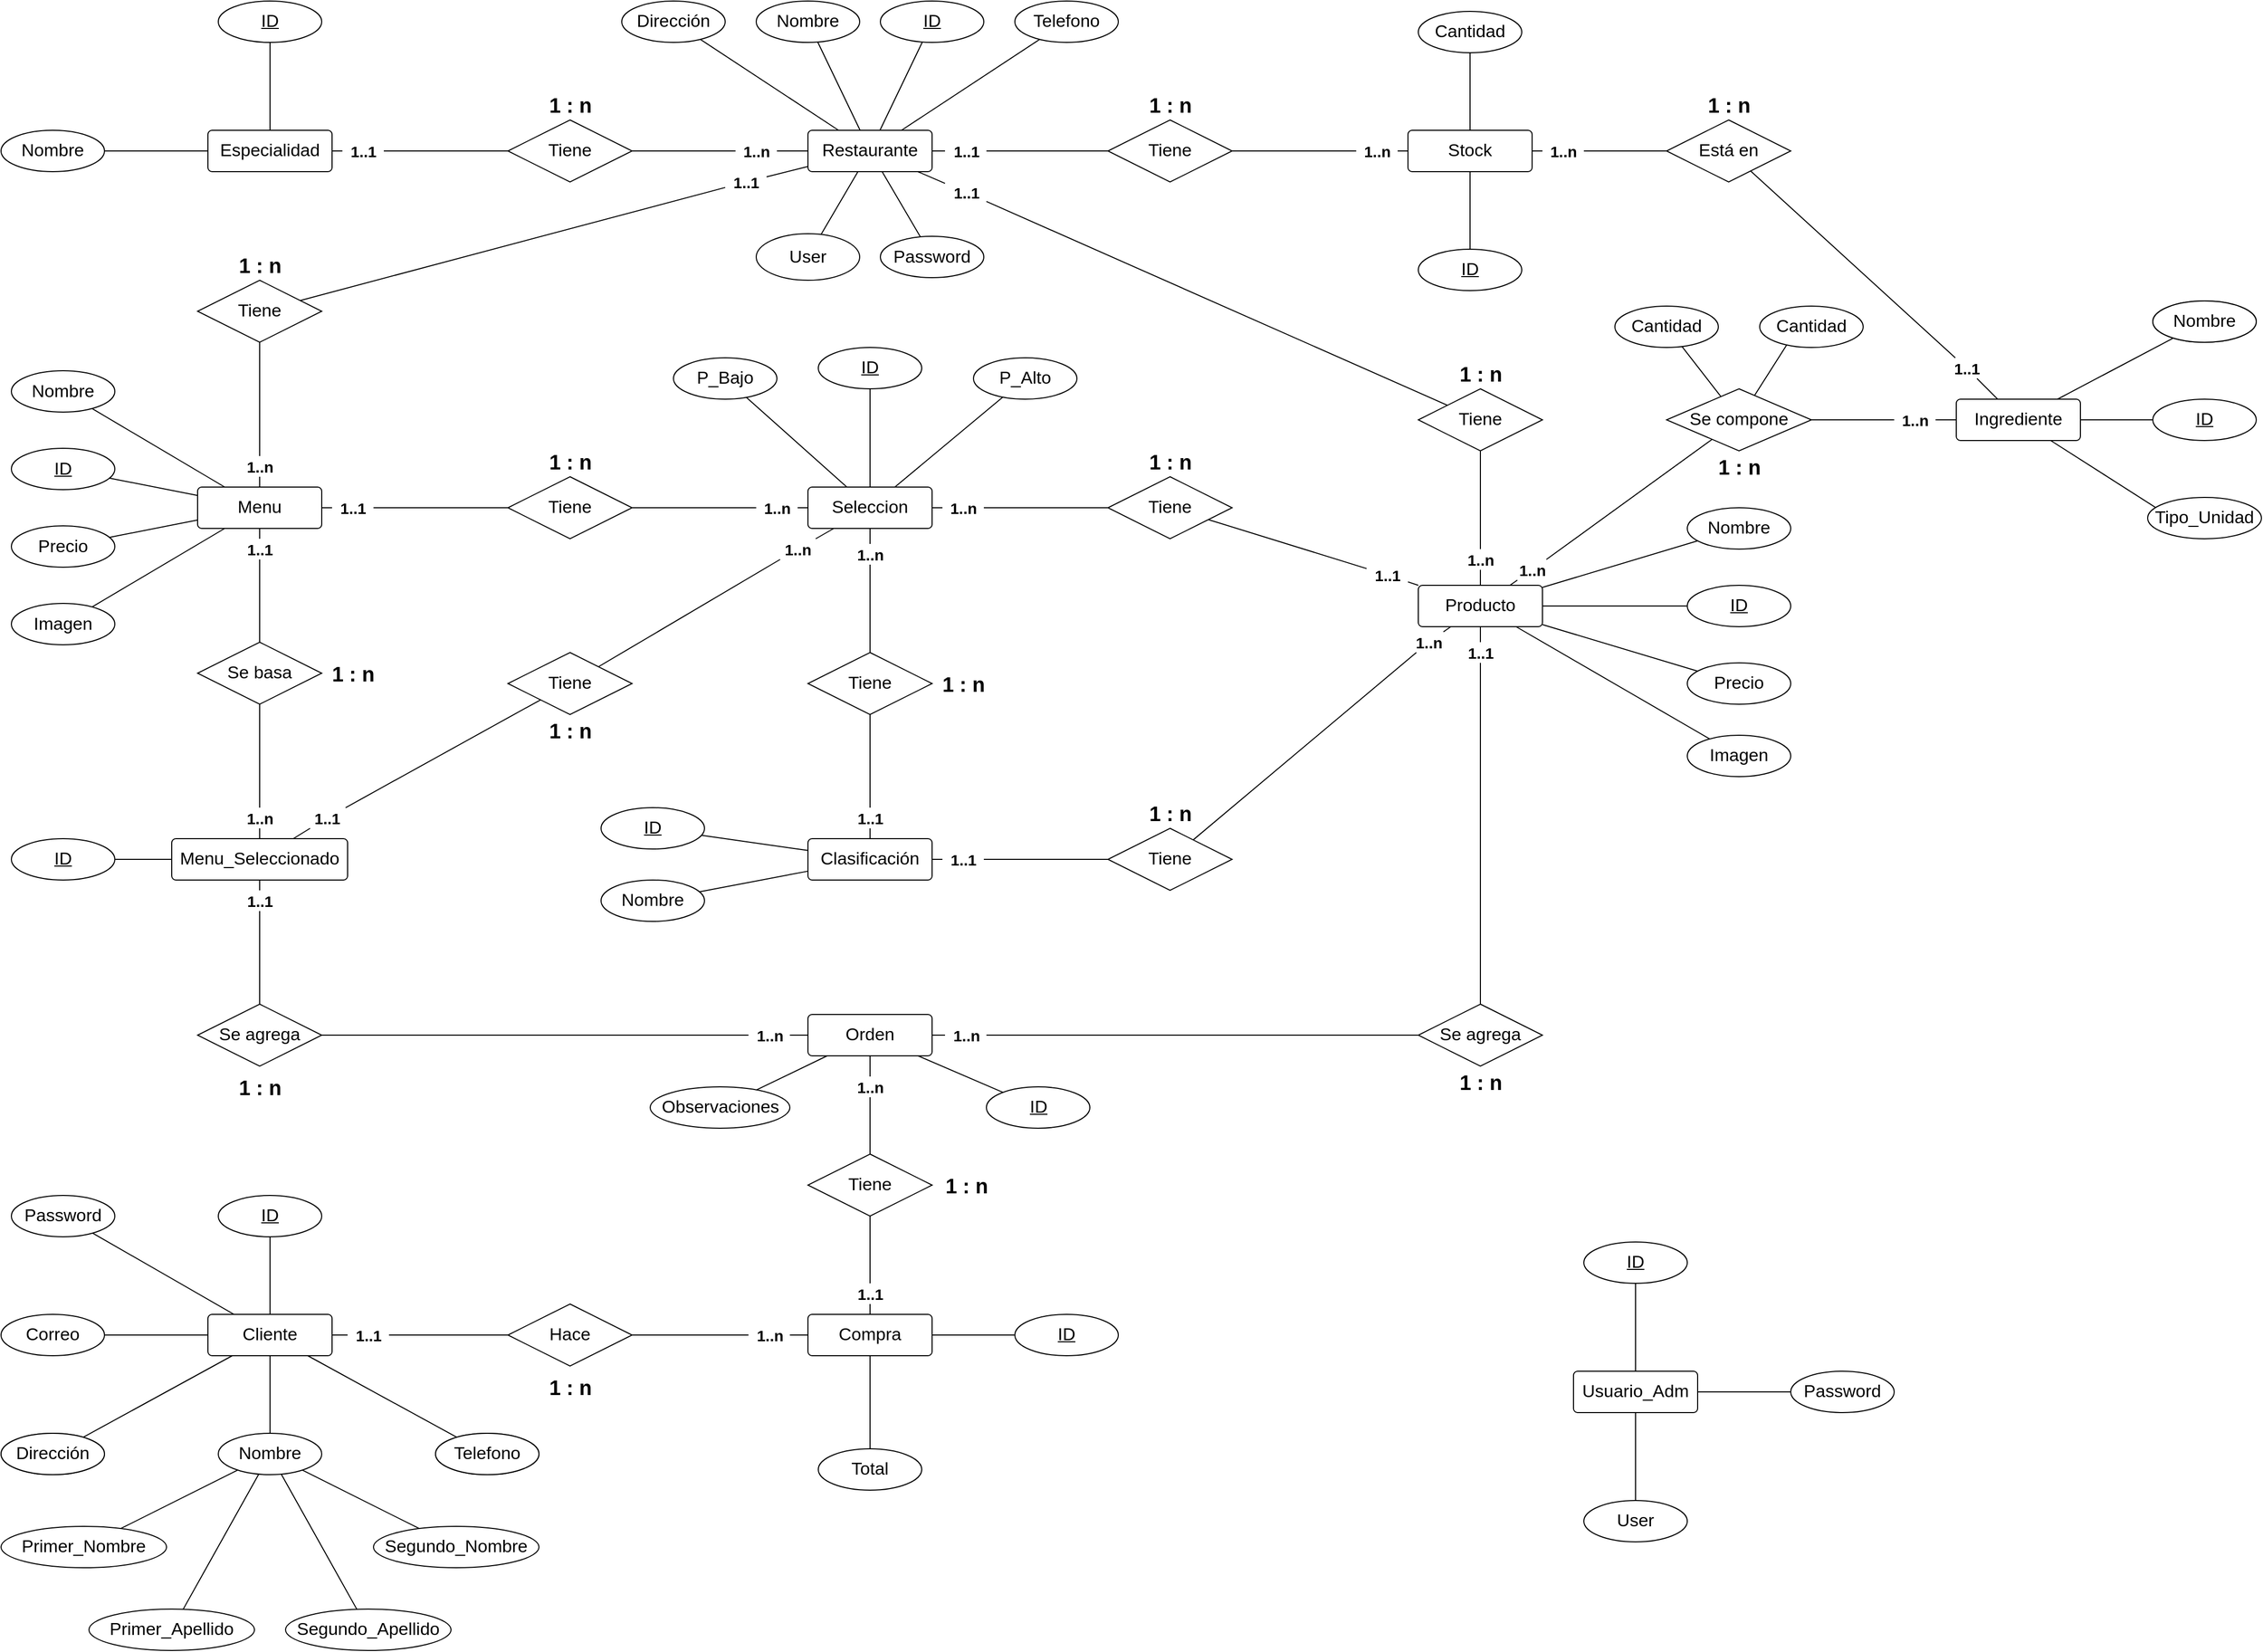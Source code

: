 <mxfile version="17.4.2" type="device"><diagram id="PljL2KxxUNv7dbQn0zdT" name="Page-1"><mxGraphModel dx="493" dy="316" grid="1" gridSize="10" guides="1" tooltips="1" connect="1" arrows="1" fold="1" page="1" pageScale="1" pageWidth="1100" pageHeight="850" math="0" shadow="0"><root><mxCell id="0"/><mxCell id="1" parent="0"/><mxCell id="Yq5Bmof5Q49zhlx4zObn-35" style="edgeStyle=none;rounded=0;orthogonalLoop=1;jettySize=auto;html=1;endArrow=none;endFill=0;" parent="1" source="lzlVy1unuh7QxaJFEVcg-4" target="Yq5Bmof5Q49zhlx4zObn-32" edge="1"><mxGeometry relative="1" as="geometry"/></mxCell><mxCell id="Yq5Bmof5Q49zhlx4zObn-36" style="edgeStyle=none;rounded=0;orthogonalLoop=1;jettySize=auto;html=1;endArrow=none;endFill=0;startArrow=none;" parent="1" source="lzlVy1unuh7QxaJFEVcg-4" target="Yq5Bmof5Q49zhlx4zObn-34" edge="1"><mxGeometry relative="1" as="geometry"/></mxCell><mxCell id="lzlVy1unuh7QxaJFEVcg-4" value="Clasificación" style="rounded=1;arcSize=10;whiteSpace=wrap;html=1;align=center;fontSize=17;" parent="1" vertex="1"><mxGeometry x="780" y="860" width="120" height="40" as="geometry"/></mxCell><mxCell id="lzlVy1unuh7QxaJFEVcg-29" style="edgeStyle=none;rounded=0;orthogonalLoop=1;jettySize=auto;html=1;fontSize=17;endArrow=none;endFill=0;startArrow=none;" parent="1" source="RnNUyxm3ilroVs7faNvd-127" target="lzlVy1unuh7QxaJFEVcg-16" edge="1"><mxGeometry relative="1" as="geometry"/></mxCell><mxCell id="lzlVy1unuh7QxaJFEVcg-30" style="edgeStyle=none;rounded=0;orthogonalLoop=1;jettySize=auto;html=1;fontSize=17;endArrow=none;endFill=0;startArrow=none;" parent="1" source="RnNUyxm3ilroVs7faNvd-93" target="lzlVy1unuh7QxaJFEVcg-21" edge="1"><mxGeometry relative="1" as="geometry"/></mxCell><mxCell id="Yq5Bmof5Q49zhlx4zObn-39" style="edgeStyle=none;rounded=0;orthogonalLoop=1;jettySize=auto;html=1;endArrow=none;endFill=0;" parent="1" source="lzlVy1unuh7QxaJFEVcg-5" target="Yq5Bmof5Q49zhlx4zObn-38" edge="1"><mxGeometry relative="1" as="geometry"/></mxCell><mxCell id="Yq5Bmof5Q49zhlx4zObn-40" style="edgeStyle=none;rounded=0;orthogonalLoop=1;jettySize=auto;html=1;endArrow=none;endFill=0;" parent="1" source="lzlVy1unuh7QxaJFEVcg-5" target="Yq5Bmof5Q49zhlx4zObn-37" edge="1"><mxGeometry relative="1" as="geometry"/></mxCell><mxCell id="Yq5Bmof5Q49zhlx4zObn-44" style="edgeStyle=none;rounded=0;orthogonalLoop=1;jettySize=auto;html=1;endArrow=none;endFill=0;" parent="1" source="lzlVy1unuh7QxaJFEVcg-5" target="Yq5Bmof5Q49zhlx4zObn-43" edge="1"><mxGeometry relative="1" as="geometry"/></mxCell><mxCell id="zm6MlsWkJzcFoNyBWPRQ-2" style="rounded=0;orthogonalLoop=1;jettySize=auto;html=1;endArrow=none;endFill=0;" parent="1" source="lzlVy1unuh7QxaJFEVcg-5" target="zm6MlsWkJzcFoNyBWPRQ-1" edge="1"><mxGeometry relative="1" as="geometry"/></mxCell><mxCell id="lzlVy1unuh7QxaJFEVcg-5" value="Producto" style="rounded=1;arcSize=10;whiteSpace=wrap;html=1;align=center;fontSize=17;" parent="1" vertex="1"><mxGeometry x="1370" y="615" width="120" height="40" as="geometry"/></mxCell><mxCell id="RnNUyxm3ilroVs7faNvd-4" style="rounded=0;orthogonalLoop=1;jettySize=auto;html=1;endArrow=none;endFill=0;" parent="1" source="lzlVy1unuh7QxaJFEVcg-6" target="RnNUyxm3ilroVs7faNvd-3" edge="1"><mxGeometry relative="1" as="geometry"/></mxCell><mxCell id="RnNUyxm3ilroVs7faNvd-5" style="edgeStyle=none;rounded=0;orthogonalLoop=1;jettySize=auto;html=1;endArrow=none;endFill=0;" parent="1" source="lzlVy1unuh7QxaJFEVcg-6" target="RnNUyxm3ilroVs7faNvd-1" edge="1"><mxGeometry relative="1" as="geometry"/></mxCell><mxCell id="RnNUyxm3ilroVs7faNvd-6" style="edgeStyle=none;rounded=0;orthogonalLoop=1;jettySize=auto;html=1;endArrow=none;endFill=0;" parent="1" source="lzlVy1unuh7QxaJFEVcg-6" target="RnNUyxm3ilroVs7faNvd-2" edge="1"><mxGeometry relative="1" as="geometry"/></mxCell><mxCell id="RnNUyxm3ilroVs7faNvd-8" style="edgeStyle=none;rounded=0;orthogonalLoop=1;jettySize=auto;html=1;entryX=0.5;entryY=0;entryDx=0;entryDy=0;endArrow=none;endFill=0;startArrow=none;" parent="1" source="RnNUyxm3ilroVs7faNvd-83" target="lzlVy1unuh7QxaJFEVcg-43" edge="1"><mxGeometry relative="1" as="geometry"/></mxCell><mxCell id="RnNUyxm3ilroVs7faNvd-21" style="edgeStyle=none;rounded=0;orthogonalLoop=1;jettySize=auto;html=1;endArrow=none;endFill=0;startArrow=none;" parent="1" source="RnNUyxm3ilroVs7faNvd-79" target="RnNUyxm3ilroVs7faNvd-20" edge="1"><mxGeometry relative="1" as="geometry"/></mxCell><mxCell id="zm6MlsWkJzcFoNyBWPRQ-4" style="edgeStyle=none;rounded=0;orthogonalLoop=1;jettySize=auto;html=1;endArrow=none;endFill=0;" parent="1" source="lzlVy1unuh7QxaJFEVcg-6" target="zm6MlsWkJzcFoNyBWPRQ-3" edge="1"><mxGeometry relative="1" as="geometry"/></mxCell><mxCell id="lzlVy1unuh7QxaJFEVcg-6" value="Menu" style="rounded=1;arcSize=10;whiteSpace=wrap;html=1;align=center;fontSize=17;" parent="1" vertex="1"><mxGeometry x="190" y="520" width="120" height="40" as="geometry"/></mxCell><mxCell id="Yq5Bmof5Q49zhlx4zObn-4" style="rounded=0;orthogonalLoop=1;jettySize=auto;html=1;endArrow=none;endFill=0;" parent="1" source="lzlVy1unuh7QxaJFEVcg-7" target="Yq5Bmof5Q49zhlx4zObn-2" edge="1"><mxGeometry relative="1" as="geometry"/></mxCell><mxCell id="Yq5Bmof5Q49zhlx4zObn-5" style="edgeStyle=none;rounded=0;orthogonalLoop=1;jettySize=auto;html=1;endArrow=none;endFill=0;" parent="1" source="lzlVy1unuh7QxaJFEVcg-7" target="Yq5Bmof5Q49zhlx4zObn-1" edge="1"><mxGeometry relative="1" as="geometry"/></mxCell><mxCell id="lzlVy1unuh7QxaJFEVcg-7" value="Especialidad" style="rounded=1;arcSize=10;whiteSpace=wrap;html=1;align=center;fontSize=17;" parent="1" vertex="1"><mxGeometry x="200" y="175" width="120" height="40" as="geometry"/></mxCell><mxCell id="lzlVy1unuh7QxaJFEVcg-22" style="rounded=0;orthogonalLoop=1;jettySize=auto;html=1;fontSize=17;endArrow=none;endFill=0;startArrow=none;" parent="1" source="RnNUyxm3ilroVs7faNvd-66" target="lzlVy1unuh7QxaJFEVcg-18" edge="1"><mxGeometry relative="1" as="geometry"/></mxCell><mxCell id="lzlVy1unuh7QxaJFEVcg-24" style="edgeStyle=none;rounded=0;orthogonalLoop=1;jettySize=auto;html=1;fontSize=17;endArrow=none;endFill=0;startArrow=none;" parent="1" source="RnNUyxm3ilroVs7faNvd-105" target="lzlVy1unuh7QxaJFEVcg-20" edge="1"><mxGeometry relative="1" as="geometry"/></mxCell><mxCell id="lzlVy1unuh7QxaJFEVcg-27" style="edgeStyle=none;rounded=0;orthogonalLoop=1;jettySize=auto;html=1;fontSize=17;endArrow=none;endFill=0;startArrow=none;" parent="1" source="RnNUyxm3ilroVs7faNvd-71" target="lzlVy1unuh7QxaJFEVcg-15" edge="1"><mxGeometry relative="1" as="geometry"/></mxCell><mxCell id="lzlVy1unuh7QxaJFEVcg-39" style="edgeStyle=none;rounded=0;orthogonalLoop=1;jettySize=auto;html=1;fontSize=17;endArrow=none;endFill=0;startArrow=none;" parent="1" source="RnNUyxm3ilroVs7faNvd-111" target="lzlVy1unuh7QxaJFEVcg-37" edge="1"><mxGeometry relative="1" as="geometry"/></mxCell><mxCell id="Yq5Bmof5Q49zhlx4zObn-14" style="edgeStyle=none;rounded=0;orthogonalLoop=1;jettySize=auto;html=1;endArrow=none;endFill=0;" parent="1" source="lzlVy1unuh7QxaJFEVcg-8" target="Yq5Bmof5Q49zhlx4zObn-10" edge="1"><mxGeometry relative="1" as="geometry"/></mxCell><mxCell id="Yq5Bmof5Q49zhlx4zObn-15" style="edgeStyle=none;rounded=0;orthogonalLoop=1;jettySize=auto;html=1;endArrow=none;endFill=0;" parent="1" source="lzlVy1unuh7QxaJFEVcg-8" target="Yq5Bmof5Q49zhlx4zObn-11" edge="1"><mxGeometry relative="1" as="geometry"/></mxCell><mxCell id="Yq5Bmof5Q49zhlx4zObn-16" style="edgeStyle=none;rounded=0;orthogonalLoop=1;jettySize=auto;html=1;endArrow=none;endFill=0;" parent="1" source="lzlVy1unuh7QxaJFEVcg-8" target="Yq5Bmof5Q49zhlx4zObn-12" edge="1"><mxGeometry relative="1" as="geometry"/></mxCell><mxCell id="Yq5Bmof5Q49zhlx4zObn-17" style="edgeStyle=none;rounded=0;orthogonalLoop=1;jettySize=auto;html=1;endArrow=none;endFill=0;" parent="1" source="lzlVy1unuh7QxaJFEVcg-8" target="Yq5Bmof5Q49zhlx4zObn-13" edge="1"><mxGeometry relative="1" as="geometry"/></mxCell><mxCell id="lzlVy1unuh7QxaJFEVcg-8" value="Restaurante" style="rounded=1;arcSize=10;whiteSpace=wrap;html=1;align=center;fontSize=17;" parent="1" vertex="1"><mxGeometry x="780" y="175" width="120" height="40" as="geometry"/></mxCell><mxCell id="RnNUyxm3ilroVs7faNvd-42" style="edgeStyle=none;rounded=0;orthogonalLoop=1;jettySize=auto;html=1;entryX=0.5;entryY=1;entryDx=0;entryDy=0;endArrow=none;endFill=0;" parent="1" source="lzlVy1unuh7QxaJFEVcg-9" target="RnNUyxm3ilroVs7faNvd-41" edge="1"><mxGeometry relative="1" as="geometry"/></mxCell><mxCell id="RnNUyxm3ilroVs7faNvd-44" style="edgeStyle=none;rounded=0;orthogonalLoop=1;jettySize=auto;html=1;entryX=0;entryY=0.5;entryDx=0;entryDy=0;endArrow=none;endFill=0;" parent="1" source="lzlVy1unuh7QxaJFEVcg-9" target="RnNUyxm3ilroVs7faNvd-43" edge="1"><mxGeometry relative="1" as="geometry"/></mxCell><mxCell id="RnNUyxm3ilroVs7faNvd-46" style="edgeStyle=none;rounded=0;orthogonalLoop=1;jettySize=auto;html=1;endArrow=none;endFill=0;" parent="1" source="lzlVy1unuh7QxaJFEVcg-9" target="RnNUyxm3ilroVs7faNvd-45" edge="1"><mxGeometry relative="1" as="geometry"/></mxCell><mxCell id="lzlVy1unuh7QxaJFEVcg-9" value="Usuario_Adm" style="rounded=1;arcSize=10;whiteSpace=wrap;html=1;align=center;fontSize=17;" parent="1" vertex="1"><mxGeometry x="1520" y="1375" width="120" height="40" as="geometry"/></mxCell><mxCell id="lzlVy1unuh7QxaJFEVcg-59" style="edgeStyle=none;rounded=0;orthogonalLoop=1;jettySize=auto;html=1;fontSize=17;endArrow=none;endFill=0;" parent="1" source="lzlVy1unuh7QxaJFEVcg-10" target="lzlVy1unuh7QxaJFEVcg-54" edge="1"><mxGeometry relative="1" as="geometry"/></mxCell><mxCell id="lzlVy1unuh7QxaJFEVcg-61" style="edgeStyle=none;rounded=0;orthogonalLoop=1;jettySize=auto;html=1;fontSize=17;endArrow=none;endFill=0;" parent="1" source="lzlVy1unuh7QxaJFEVcg-10" target="lzlVy1unuh7QxaJFEVcg-60" edge="1"><mxGeometry relative="1" as="geometry"/></mxCell><mxCell id="lzlVy1unuh7QxaJFEVcg-71" style="edgeStyle=none;rounded=0;orthogonalLoop=1;jettySize=auto;html=1;fontSize=17;endArrow=none;endFill=0;" parent="1" source="lzlVy1unuh7QxaJFEVcg-10" target="lzlVy1unuh7QxaJFEVcg-70" edge="1"><mxGeometry relative="1" as="geometry"/></mxCell><mxCell id="lzlVy1unuh7QxaJFEVcg-73" style="edgeStyle=none;rounded=0;orthogonalLoop=1;jettySize=auto;html=1;fontSize=17;endArrow=none;endFill=0;" parent="1" source="lzlVy1unuh7QxaJFEVcg-10" target="lzlVy1unuh7QxaJFEVcg-72" edge="1"><mxGeometry relative="1" as="geometry"/></mxCell><mxCell id="lzlVy1unuh7QxaJFEVcg-75" style="edgeStyle=none;rounded=0;orthogonalLoop=1;jettySize=auto;html=1;fontSize=17;endArrow=none;endFill=0;" parent="1" source="lzlVy1unuh7QxaJFEVcg-10" target="lzlVy1unuh7QxaJFEVcg-74" edge="1"><mxGeometry relative="1" as="geometry"/></mxCell><mxCell id="lzlVy1unuh7QxaJFEVcg-10" value="Cliente" style="rounded=1;arcSize=10;whiteSpace=wrap;html=1;align=center;fontSize=17;" parent="1" vertex="1"><mxGeometry x="200" y="1320" width="120" height="40" as="geometry"/></mxCell><mxCell id="lzlVy1unuh7QxaJFEVcg-41" style="edgeStyle=none;rounded=0;orthogonalLoop=1;jettySize=auto;html=1;fontSize=17;endArrow=none;endFill=0;startArrow=none;" parent="1" source="RnNUyxm3ilroVs7faNvd-121" target="lzlVy1unuh7QxaJFEVcg-38" edge="1"><mxGeometry relative="1" as="geometry"/></mxCell><mxCell id="Yq5Bmof5Q49zhlx4zObn-19" style="edgeStyle=none;rounded=0;orthogonalLoop=1;jettySize=auto;html=1;entryX=0.5;entryY=0;entryDx=0;entryDy=0;endArrow=none;endFill=0;" parent="1" source="lzlVy1unuh7QxaJFEVcg-12" target="Yq5Bmof5Q49zhlx4zObn-18" edge="1"><mxGeometry relative="1" as="geometry"/></mxCell><mxCell id="Yq5Bmof5Q49zhlx4zObn-21" style="edgeStyle=none;rounded=0;orthogonalLoop=1;jettySize=auto;html=1;endArrow=none;endFill=0;" parent="1" source="lzlVy1unuh7QxaJFEVcg-12" target="Yq5Bmof5Q49zhlx4zObn-20" edge="1"><mxGeometry relative="1" as="geometry"/></mxCell><mxCell id="lzlVy1unuh7QxaJFEVcg-12" value="Stock" style="rounded=1;arcSize=10;whiteSpace=wrap;html=1;align=center;fontSize=17;" parent="1" vertex="1"><mxGeometry x="1360" y="175" width="120" height="40" as="geometry"/></mxCell><mxCell id="Yq5Bmof5Q49zhlx4zObn-26" style="edgeStyle=none;rounded=0;orthogonalLoop=1;jettySize=auto;html=1;entryX=0.5;entryY=1;entryDx=0;entryDy=0;endArrow=none;endFill=0;" parent="1" source="lzlVy1unuh7QxaJFEVcg-13" target="Yq5Bmof5Q49zhlx4zObn-25" edge="1"><mxGeometry relative="1" as="geometry"/></mxCell><mxCell id="Yq5Bmof5Q49zhlx4zObn-27" style="edgeStyle=none;rounded=0;orthogonalLoop=1;jettySize=auto;html=1;endArrow=none;endFill=0;" parent="1" source="lzlVy1unuh7QxaJFEVcg-13" target="Yq5Bmof5Q49zhlx4zObn-24" edge="1"><mxGeometry relative="1" as="geometry"/></mxCell><mxCell id="Yq5Bmof5Q49zhlx4zObn-29" style="edgeStyle=none;rounded=0;orthogonalLoop=1;jettySize=auto;html=1;endArrow=none;endFill=0;" parent="1" source="lzlVy1unuh7QxaJFEVcg-13" target="Yq5Bmof5Q49zhlx4zObn-28" edge="1"><mxGeometry relative="1" as="geometry"/></mxCell><mxCell id="lzlVy1unuh7QxaJFEVcg-13" value="Ingrediente" style="rounded=1;arcSize=10;whiteSpace=wrap;html=1;align=center;fontSize=17;" parent="1" vertex="1"><mxGeometry x="1890" y="435" width="120" height="40" as="geometry"/></mxCell><mxCell id="lzlVy1unuh7QxaJFEVcg-28" style="edgeStyle=none;rounded=0;orthogonalLoop=1;jettySize=auto;html=1;fontSize=17;endArrow=none;endFill=0;startArrow=none;" parent="1" source="RnNUyxm3ilroVs7faNvd-73" target="lzlVy1unuh7QxaJFEVcg-7" edge="1"><mxGeometry relative="1" as="geometry"/></mxCell><mxCell id="lzlVy1unuh7QxaJFEVcg-15" value="Tiene" style="shape=rhombus;perimeter=rhombusPerimeter;whiteSpace=wrap;html=1;align=center;fontSize=17;" parent="1" vertex="1"><mxGeometry x="490" y="165" width="120" height="60" as="geometry"/></mxCell><mxCell id="lzlVy1unuh7QxaJFEVcg-32" style="edgeStyle=none;rounded=0;orthogonalLoop=1;jettySize=auto;html=1;fontSize=17;endArrow=none;endFill=0;startArrow=none;" parent="1" source="RnNUyxm3ilroVs7faNvd-129" target="lzlVy1unuh7QxaJFEVcg-13" edge="1"><mxGeometry relative="1" as="geometry"/></mxCell><mxCell id="Yq5Bmof5Q49zhlx4zObn-23" style="edgeStyle=none;rounded=0;orthogonalLoop=1;jettySize=auto;html=1;entryX=0.5;entryY=0;entryDx=0;entryDy=0;endArrow=none;endFill=0;" parent="1" source="lzlVy1unuh7QxaJFEVcg-16" target="Yq5Bmof5Q49zhlx4zObn-22" edge="1"><mxGeometry relative="1" as="geometry"/></mxCell><mxCell id="lzlVy1unuh7QxaJFEVcg-16" value="Se compone" style="shape=rhombus;perimeter=rhombusPerimeter;whiteSpace=wrap;html=1;align=center;fontSize=17;" parent="1" vertex="1"><mxGeometry x="1610" y="425" width="140" height="60" as="geometry"/></mxCell><mxCell id="lzlVy1unuh7QxaJFEVcg-25" style="edgeStyle=none;rounded=0;orthogonalLoop=1;jettySize=auto;html=1;fontSize=17;endArrow=none;endFill=0;startArrow=none;" parent="1" source="RnNUyxm3ilroVs7faNvd-64" target="lzlVy1unuh7QxaJFEVcg-6" edge="1"><mxGeometry relative="1" as="geometry"/></mxCell><mxCell id="lzlVy1unuh7QxaJFEVcg-18" value="Tiene" style="shape=rhombus;perimeter=rhombusPerimeter;whiteSpace=wrap;html=1;align=center;fontSize=17;" parent="1" vertex="1"><mxGeometry x="190" y="320" width="120" height="60" as="geometry"/></mxCell><mxCell id="lzlVy1unuh7QxaJFEVcg-26" style="edgeStyle=none;rounded=0;orthogonalLoop=1;jettySize=auto;html=1;fontSize=17;endArrow=none;endFill=0;startArrow=none;" parent="1" source="RnNUyxm3ilroVs7faNvd-109" target="lzlVy1unuh7QxaJFEVcg-5" edge="1"><mxGeometry relative="1" as="geometry"/></mxCell><mxCell id="lzlVy1unuh7QxaJFEVcg-20" value="Tiene" style="shape=rhombus;perimeter=rhombusPerimeter;whiteSpace=wrap;html=1;align=center;fontSize=17;" parent="1" vertex="1"><mxGeometry x="1370" y="425" width="120" height="60" as="geometry"/></mxCell><mxCell id="lzlVy1unuh7QxaJFEVcg-31" style="edgeStyle=none;rounded=0;orthogonalLoop=1;jettySize=auto;html=1;fontSize=17;endArrow=none;endFill=0;startArrow=none;" parent="1" source="RnNUyxm3ilroVs7faNvd-97" target="lzlVy1unuh7QxaJFEVcg-4" edge="1"><mxGeometry relative="1" as="geometry"/></mxCell><mxCell id="lzlVy1unuh7QxaJFEVcg-40" style="edgeStyle=none;rounded=0;orthogonalLoop=1;jettySize=auto;html=1;fontSize=17;endArrow=none;endFill=0;startArrow=none;" parent="1" source="RnNUyxm3ilroVs7faNvd-119" target="lzlVy1unuh7QxaJFEVcg-12" edge="1"><mxGeometry relative="1" as="geometry"/></mxCell><mxCell id="lzlVy1unuh7QxaJFEVcg-37" value="Tiene" style="shape=rhombus;perimeter=rhombusPerimeter;whiteSpace=wrap;html=1;align=center;fontSize=17;" parent="1" vertex="1"><mxGeometry x="1070" y="165" width="120" height="60" as="geometry"/></mxCell><mxCell id="lzlVy1unuh7QxaJFEVcg-42" style="edgeStyle=none;rounded=0;orthogonalLoop=1;jettySize=auto;html=1;fontSize=17;endArrow=none;endFill=0;startArrow=none;" parent="1" source="RnNUyxm3ilroVs7faNvd-123" target="lzlVy1unuh7QxaJFEVcg-13" edge="1"><mxGeometry relative="1" as="geometry"><mxPoint x="1830" y="510" as="targetPoint"/></mxGeometry></mxCell><mxCell id="lzlVy1unuh7QxaJFEVcg-38" value="Está en" style="shape=rhombus;perimeter=rhombusPerimeter;whiteSpace=wrap;html=1;align=center;fontSize=17;" parent="1" vertex="1"><mxGeometry x="1610" y="165" width="120" height="60" as="geometry"/></mxCell><mxCell id="lzlVy1unuh7QxaJFEVcg-47" style="edgeStyle=none;rounded=0;orthogonalLoop=1;jettySize=auto;html=1;fontSize=17;endArrow=none;endFill=0;entryX=0;entryY=0.5;entryDx=0;entryDy=0;startArrow=none;" parent="1" source="RnNUyxm3ilroVs7faNvd-91" target="RnNUyxm3ilroVs7faNvd-7" edge="1"><mxGeometry relative="1" as="geometry"/></mxCell><mxCell id="lzlVy1unuh7QxaJFEVcg-43" value="Se agrega" style="shape=rhombus;perimeter=rhombusPerimeter;whiteSpace=wrap;html=1;align=center;fontSize=17;" parent="1" vertex="1"><mxGeometry x="190" y="1020" width="120" height="60" as="geometry"/></mxCell><mxCell id="lzlVy1unuh7QxaJFEVcg-49" style="edgeStyle=none;rounded=0;orthogonalLoop=1;jettySize=auto;html=1;entryX=0.5;entryY=1;entryDx=0;entryDy=0;fontSize=17;endArrow=none;endFill=0;startArrow=none;" parent="1" source="RnNUyxm3ilroVs7faNvd-133" target="lzlVy1unuh7QxaJFEVcg-5" edge="1"><mxGeometry relative="1" as="geometry"/></mxCell><mxCell id="lzlVy1unuh7QxaJFEVcg-44" value="Se agrega" style="shape=rhombus;perimeter=rhombusPerimeter;whiteSpace=wrap;html=1;align=center;fontSize=17;" parent="1" vertex="1"><mxGeometry x="1370" y="1020" width="120" height="60" as="geometry"/></mxCell><mxCell id="lzlVy1unuh7QxaJFEVcg-48" style="edgeStyle=none;rounded=0;orthogonalLoop=1;jettySize=auto;html=1;fontSize=17;endArrow=none;endFill=0;exitX=1;exitY=0.5;exitDx=0;exitDy=0;startArrow=none;" parent="1" source="RnNUyxm3ilroVs7faNvd-131" target="lzlVy1unuh7QxaJFEVcg-44" edge="1"><mxGeometry relative="1" as="geometry"/></mxCell><mxCell id="Yq5Bmof5Q49zhlx4zObn-42" style="edgeStyle=none;rounded=0;orthogonalLoop=1;jettySize=auto;html=1;endArrow=none;endFill=0;" parent="1" source="lzlVy1unuh7QxaJFEVcg-45" target="Yq5Bmof5Q49zhlx4zObn-41" edge="1"><mxGeometry relative="1" as="geometry"/></mxCell><mxCell id="RnNUyxm3ilroVs7faNvd-10" style="edgeStyle=none;rounded=0;orthogonalLoop=1;jettySize=auto;html=1;entryX=0.5;entryY=1;entryDx=0;entryDy=0;endArrow=none;endFill=0;startArrow=none;" parent="1" source="RnNUyxm3ilroVs7faNvd-137" target="RnNUyxm3ilroVs7faNvd-9" edge="1"><mxGeometry relative="1" as="geometry"/></mxCell><mxCell id="RnNUyxm3ilroVs7faNvd-33" style="edgeStyle=none;rounded=0;orthogonalLoop=1;jettySize=auto;html=1;endArrow=none;endFill=0;" parent="1" source="lzlVy1unuh7QxaJFEVcg-45" target="RnNUyxm3ilroVs7faNvd-32" edge="1"><mxGeometry relative="1" as="geometry"/></mxCell><mxCell id="lzlVy1unuh7QxaJFEVcg-45" value="Compra" style="rounded=1;arcSize=10;whiteSpace=wrap;html=1;align=center;fontSize=17;" parent="1" vertex="1"><mxGeometry x="780" y="1320" width="120" height="40" as="geometry"/></mxCell><mxCell id="lzlVy1unuh7QxaJFEVcg-52" style="edgeStyle=none;rounded=0;orthogonalLoop=1;jettySize=auto;html=1;fontSize=17;endArrow=none;endFill=0;startArrow=none;" parent="1" source="RnNUyxm3ilroVs7faNvd-141" target="lzlVy1unuh7QxaJFEVcg-45" edge="1"><mxGeometry relative="1" as="geometry"/></mxCell><mxCell id="lzlVy1unuh7QxaJFEVcg-53" style="edgeStyle=none;rounded=0;orthogonalLoop=1;jettySize=auto;html=1;fontSize=17;endArrow=none;endFill=0;startArrow=none;" parent="1" source="RnNUyxm3ilroVs7faNvd-139" target="lzlVy1unuh7QxaJFEVcg-10" edge="1"><mxGeometry relative="1" as="geometry"/></mxCell><mxCell id="lzlVy1unuh7QxaJFEVcg-50" value="Hace" style="shape=rhombus;perimeter=rhombusPerimeter;whiteSpace=wrap;html=1;align=center;fontSize=17;" parent="1" vertex="1"><mxGeometry x="490" y="1310" width="120" height="60" as="geometry"/></mxCell><mxCell id="lzlVy1unuh7QxaJFEVcg-54" value="ID" style="ellipse;whiteSpace=wrap;html=1;align=center;fontStyle=4;fontSize=17;" parent="1" vertex="1"><mxGeometry x="210" y="1205" width="100" height="40" as="geometry"/></mxCell><mxCell id="lzlVy1unuh7QxaJFEVcg-66" style="edgeStyle=none;rounded=0;orthogonalLoop=1;jettySize=auto;html=1;fontSize=17;endArrow=none;endFill=0;" parent="1" source="lzlVy1unuh7QxaJFEVcg-60" target="lzlVy1unuh7QxaJFEVcg-62" edge="1"><mxGeometry relative="1" as="geometry"/></mxCell><mxCell id="lzlVy1unuh7QxaJFEVcg-67" style="edgeStyle=none;rounded=0;orthogonalLoop=1;jettySize=auto;html=1;fontSize=17;endArrow=none;endFill=0;" parent="1" source="lzlVy1unuh7QxaJFEVcg-60" target="lzlVy1unuh7QxaJFEVcg-64" edge="1"><mxGeometry relative="1" as="geometry"/></mxCell><mxCell id="lzlVy1unuh7QxaJFEVcg-68" style="edgeStyle=none;rounded=0;orthogonalLoop=1;jettySize=auto;html=1;fontSize=17;endArrow=none;endFill=0;" parent="1" source="lzlVy1unuh7QxaJFEVcg-60" target="lzlVy1unuh7QxaJFEVcg-63" edge="1"><mxGeometry relative="1" as="geometry"/></mxCell><mxCell id="lzlVy1unuh7QxaJFEVcg-69" style="edgeStyle=none;rounded=0;orthogonalLoop=1;jettySize=auto;html=1;fontSize=17;endArrow=none;endFill=0;" parent="1" source="lzlVy1unuh7QxaJFEVcg-60" target="lzlVy1unuh7QxaJFEVcg-65" edge="1"><mxGeometry relative="1" as="geometry"/></mxCell><mxCell id="lzlVy1unuh7QxaJFEVcg-60" value="Nombre" style="ellipse;whiteSpace=wrap;html=1;align=center;fontSize=17;" parent="1" vertex="1"><mxGeometry x="210" y="1435" width="100" height="40" as="geometry"/></mxCell><mxCell id="lzlVy1unuh7QxaJFEVcg-62" value="Primer_Nombre" style="ellipse;whiteSpace=wrap;html=1;align=center;fontSize=17;" parent="1" vertex="1"><mxGeometry y="1525" width="160" height="40" as="geometry"/></mxCell><mxCell id="lzlVy1unuh7QxaJFEVcg-63" value="Segundo_Nombre" style="ellipse;whiteSpace=wrap;html=1;align=center;fontSize=17;" parent="1" vertex="1"><mxGeometry x="360" y="1525" width="160" height="40" as="geometry"/></mxCell><mxCell id="lzlVy1unuh7QxaJFEVcg-64" value="Primer_Apellido" style="ellipse;whiteSpace=wrap;html=1;align=center;fontSize=17;" parent="1" vertex="1"><mxGeometry x="85" y="1605" width="160" height="40" as="geometry"/></mxCell><mxCell id="lzlVy1unuh7QxaJFEVcg-65" value="Segundo_Apellido" style="ellipse;whiteSpace=wrap;html=1;align=center;fontSize=17;" parent="1" vertex="1"><mxGeometry x="275" y="1605" width="160" height="40" as="geometry"/></mxCell><mxCell id="lzlVy1unuh7QxaJFEVcg-70" value="Telefono" style="ellipse;whiteSpace=wrap;html=1;align=center;fontSize=17;" parent="1" vertex="1"><mxGeometry x="420" y="1435" width="100" height="40" as="geometry"/></mxCell><mxCell id="lzlVy1unuh7QxaJFEVcg-72" value="Dirección" style="ellipse;whiteSpace=wrap;html=1;align=center;fontSize=17;" parent="1" vertex="1"><mxGeometry y="1435" width="100" height="40" as="geometry"/></mxCell><mxCell id="lzlVy1unuh7QxaJFEVcg-74" value="Correo" style="ellipse;whiteSpace=wrap;html=1;align=center;fontSize=17;" parent="1" vertex="1"><mxGeometry y="1320" width="100" height="40" as="geometry"/></mxCell><mxCell id="Yq5Bmof5Q49zhlx4zObn-1" value="ID" style="ellipse;whiteSpace=wrap;html=1;align=center;fontStyle=4;fontSize=17;" parent="1" vertex="1"><mxGeometry x="210" y="50" width="100" height="40" as="geometry"/></mxCell><mxCell id="Yq5Bmof5Q49zhlx4zObn-2" value="Nombre" style="ellipse;whiteSpace=wrap;html=1;align=center;fontSize=17;" parent="1" vertex="1"><mxGeometry y="175" width="100" height="40" as="geometry"/></mxCell><mxCell id="Yq5Bmof5Q49zhlx4zObn-8" value="Dirección" style="ellipse;whiteSpace=wrap;html=1;align=center;fontSize=17;" parent="1" vertex="1"><mxGeometry y="1435" width="100" height="40" as="geometry"/></mxCell><mxCell id="Yq5Bmof5Q49zhlx4zObn-9" value="Telefono" style="ellipse;whiteSpace=wrap;html=1;align=center;fontSize=17;" parent="1" vertex="1"><mxGeometry x="420" y="1435" width="100" height="40" as="geometry"/></mxCell><mxCell id="Yq5Bmof5Q49zhlx4zObn-10" value="ID" style="ellipse;whiteSpace=wrap;html=1;align=center;fontStyle=4;fontSize=17;" parent="1" vertex="1"><mxGeometry x="850" y="50" width="100" height="40" as="geometry"/></mxCell><mxCell id="Yq5Bmof5Q49zhlx4zObn-11" value="Nombre" style="ellipse;whiteSpace=wrap;html=1;align=center;fontSize=17;" parent="1" vertex="1"><mxGeometry x="730" y="50" width="100" height="40" as="geometry"/></mxCell><mxCell id="Yq5Bmof5Q49zhlx4zObn-12" value="Dirección" style="ellipse;whiteSpace=wrap;html=1;align=center;fontSize=17;" parent="1" vertex="1"><mxGeometry x="600" y="50" width="100" height="40" as="geometry"/></mxCell><mxCell id="Yq5Bmof5Q49zhlx4zObn-13" value="Telefono" style="ellipse;whiteSpace=wrap;html=1;align=center;fontSize=17;" parent="1" vertex="1"><mxGeometry x="980" y="50" width="100" height="40" as="geometry"/></mxCell><mxCell id="Yq5Bmof5Q49zhlx4zObn-18" value="ID" style="ellipse;whiteSpace=wrap;html=1;align=center;fontStyle=4;fontSize=17;" parent="1" vertex="1"><mxGeometry x="1370" y="290" width="100" height="40" as="geometry"/></mxCell><mxCell id="Yq5Bmof5Q49zhlx4zObn-20" value="Cantidad" style="ellipse;whiteSpace=wrap;html=1;align=center;fontSize=17;" parent="1" vertex="1"><mxGeometry x="1370" y="60" width="100" height="40" as="geometry"/></mxCell><mxCell id="Yq5Bmof5Q49zhlx4zObn-22" value="Cantidad" style="ellipse;whiteSpace=wrap;html=1;align=center;fontSize=17;" parent="1" vertex="1"><mxGeometry x="1700" y="345" width="100" height="40" as="geometry"/></mxCell><mxCell id="Yq5Bmof5Q49zhlx4zObn-24" value="ID" style="ellipse;whiteSpace=wrap;html=1;align=center;fontStyle=4;fontSize=17;" parent="1" vertex="1"><mxGeometry x="2080" y="435" width="100" height="40" as="geometry"/></mxCell><mxCell id="Yq5Bmof5Q49zhlx4zObn-25" value="Tipo_Unidad" style="ellipse;whiteSpace=wrap;html=1;align=center;fontSize=17;" parent="1" vertex="1"><mxGeometry x="2075" y="530" width="110" height="40" as="geometry"/></mxCell><mxCell id="Yq5Bmof5Q49zhlx4zObn-28" value="Nombre" style="ellipse;whiteSpace=wrap;html=1;align=center;fontSize=17;" parent="1" vertex="1"><mxGeometry x="2080" y="340" width="100" height="40" as="geometry"/></mxCell><mxCell id="Yq5Bmof5Q49zhlx4zObn-32" value="ID" style="ellipse;whiteSpace=wrap;html=1;align=center;fontStyle=4;fontSize=17;" parent="1" vertex="1"><mxGeometry x="580" y="830" width="100" height="40" as="geometry"/></mxCell><mxCell id="Yq5Bmof5Q49zhlx4zObn-33" value="Nombre" style="ellipse;whiteSpace=wrap;html=1;align=center;fontSize=17;" parent="1" vertex="1"><mxGeometry x="2080" y="340" width="100" height="40" as="geometry"/></mxCell><mxCell id="Yq5Bmof5Q49zhlx4zObn-34" value="Nombre" style="ellipse;whiteSpace=wrap;html=1;align=center;fontSize=17;" parent="1" vertex="1"><mxGeometry x="580" y="900" width="100" height="40" as="geometry"/></mxCell><mxCell id="Yq5Bmof5Q49zhlx4zObn-37" value="ID" style="ellipse;whiteSpace=wrap;html=1;align=center;fontStyle=4;fontSize=17;" parent="1" vertex="1"><mxGeometry x="1630" y="615" width="100" height="40" as="geometry"/></mxCell><mxCell id="Yq5Bmof5Q49zhlx4zObn-38" value="Nombre" style="ellipse;whiteSpace=wrap;html=1;align=center;fontSize=17;" parent="1" vertex="1"><mxGeometry x="1630" y="540" width="100" height="40" as="geometry"/></mxCell><mxCell id="Yq5Bmof5Q49zhlx4zObn-41" value="ID" style="ellipse;whiteSpace=wrap;html=1;align=center;fontStyle=4;fontSize=17;" parent="1" vertex="1"><mxGeometry x="980" y="1320" width="100" height="40" as="geometry"/></mxCell><mxCell id="Yq5Bmof5Q49zhlx4zObn-43" value="Precio" style="ellipse;whiteSpace=wrap;html=1;align=center;fontSize=17;" parent="1" vertex="1"><mxGeometry x="1630" y="690" width="100" height="40" as="geometry"/></mxCell><mxCell id="RnNUyxm3ilroVs7faNvd-1" value="ID" style="ellipse;whiteSpace=wrap;html=1;align=center;fontStyle=4;fontSize=17;" parent="1" vertex="1"><mxGeometry x="10" y="482.5" width="100" height="40" as="geometry"/></mxCell><mxCell id="RnNUyxm3ilroVs7faNvd-2" value="Nombre" style="ellipse;whiteSpace=wrap;html=1;align=center;fontSize=17;" parent="1" vertex="1"><mxGeometry x="10" y="407.5" width="100" height="40" as="geometry"/></mxCell><mxCell id="RnNUyxm3ilroVs7faNvd-3" value="Precio" style="ellipse;whiteSpace=wrap;html=1;align=center;fontSize=17;" parent="1" vertex="1"><mxGeometry x="10" y="557.5" width="100" height="40" as="geometry"/></mxCell><mxCell id="RnNUyxm3ilroVs7faNvd-31" style="edgeStyle=none;rounded=0;orthogonalLoop=1;jettySize=auto;html=1;endArrow=none;endFill=0;" parent="1" source="RnNUyxm3ilroVs7faNvd-7" target="RnNUyxm3ilroVs7faNvd-30" edge="1"><mxGeometry relative="1" as="geometry"/></mxCell><mxCell id="RnNUyxm3ilroVs7faNvd-40" style="edgeStyle=none;rounded=0;orthogonalLoop=1;jettySize=auto;html=1;endArrow=none;endFill=0;" parent="1" source="RnNUyxm3ilroVs7faNvd-7" target="RnNUyxm3ilroVs7faNvd-39" edge="1"><mxGeometry relative="1" as="geometry"/></mxCell><mxCell id="RnNUyxm3ilroVs7faNvd-7" value="Orden" style="rounded=1;arcSize=10;whiteSpace=wrap;html=1;align=center;fontSize=17;" parent="1" vertex="1"><mxGeometry x="780" y="1030" width="120" height="40" as="geometry"/></mxCell><mxCell id="RnNUyxm3ilroVs7faNvd-11" style="edgeStyle=none;rounded=0;orthogonalLoop=1;jettySize=auto;html=1;endArrow=none;endFill=0;startArrow=none;" parent="1" source="RnNUyxm3ilroVs7faNvd-135" target="RnNUyxm3ilroVs7faNvd-7" edge="1"><mxGeometry relative="1" as="geometry"/></mxCell><mxCell id="RnNUyxm3ilroVs7faNvd-9" value="Tiene" style="shape=rhombus;perimeter=rhombusPerimeter;whiteSpace=wrap;html=1;align=center;fontSize=17;" parent="1" vertex="1"><mxGeometry x="780" y="1165" width="120" height="60" as="geometry"/></mxCell><mxCell id="RnNUyxm3ilroVs7faNvd-23" style="edgeStyle=none;rounded=0;orthogonalLoop=1;jettySize=auto;html=1;endArrow=none;endFill=0;startArrow=none;" parent="1" source="RnNUyxm3ilroVs7faNvd-101" target="RnNUyxm3ilroVs7faNvd-19" edge="1"><mxGeometry relative="1" as="geometry"/></mxCell><mxCell id="RnNUyxm3ilroVs7faNvd-26" style="edgeStyle=none;rounded=0;orthogonalLoop=1;jettySize=auto;html=1;entryX=0.5;entryY=0;entryDx=0;entryDy=0;endArrow=none;endFill=0;startArrow=none;" parent="1" source="RnNUyxm3ilroVs7faNvd-95" target="RnNUyxm3ilroVs7faNvd-25" edge="1"><mxGeometry relative="1" as="geometry"/></mxCell><mxCell id="RnNUyxm3ilroVs7faNvd-29" style="edgeStyle=none;rounded=0;orthogonalLoop=1;jettySize=auto;html=1;entryX=0.5;entryY=1;entryDx=0;entryDy=0;endArrow=none;endFill=0;" parent="1" source="RnNUyxm3ilroVs7faNvd-17" target="RnNUyxm3ilroVs7faNvd-28" edge="1"><mxGeometry relative="1" as="geometry"/></mxCell><mxCell id="RnNUyxm3ilroVs7faNvd-37" style="edgeStyle=none;rounded=0;orthogonalLoop=1;jettySize=auto;html=1;endArrow=none;endFill=0;" parent="1" source="RnNUyxm3ilroVs7faNvd-17" target="RnNUyxm3ilroVs7faNvd-35" edge="1"><mxGeometry relative="1" as="geometry"/></mxCell><mxCell id="RnNUyxm3ilroVs7faNvd-38" style="edgeStyle=none;rounded=0;orthogonalLoop=1;jettySize=auto;html=1;endArrow=none;endFill=0;" parent="1" source="RnNUyxm3ilroVs7faNvd-17" target="RnNUyxm3ilroVs7faNvd-36" edge="1"><mxGeometry relative="1" as="geometry"/></mxCell><mxCell id="RnNUyxm3ilroVs7faNvd-17" value="Seleccion" style="rounded=1;arcSize=10;whiteSpace=wrap;html=1;align=center;fontSize=17;" parent="1" vertex="1"><mxGeometry x="780" y="520" width="120" height="40" as="geometry"/></mxCell><mxCell id="lzlVy1unuh7QxaJFEVcg-21" value="Tiene" style="shape=rhombus;perimeter=rhombusPerimeter;whiteSpace=wrap;html=1;align=center;fontSize=17;" parent="1" vertex="1"><mxGeometry x="1070" y="850" width="120" height="60" as="geometry"/></mxCell><mxCell id="RnNUyxm3ilroVs7faNvd-24" style="edgeStyle=none;rounded=0;orthogonalLoop=1;jettySize=auto;html=1;endArrow=none;endFill=0;startArrow=none;" parent="1" source="RnNUyxm3ilroVs7faNvd-103" target="lzlVy1unuh7QxaJFEVcg-5" edge="1"><mxGeometry relative="1" as="geometry"/></mxCell><mxCell id="RnNUyxm3ilroVs7faNvd-19" value="Tiene" style="shape=rhombus;perimeter=rhombusPerimeter;whiteSpace=wrap;html=1;align=center;fontSize=17;" parent="1" vertex="1"><mxGeometry x="1070" y="510" width="120" height="60" as="geometry"/></mxCell><mxCell id="RnNUyxm3ilroVs7faNvd-22" style="edgeStyle=none;rounded=0;orthogonalLoop=1;jettySize=auto;html=1;endArrow=none;endFill=0;startArrow=none;" parent="1" source="RnNUyxm3ilroVs7faNvd-77" target="RnNUyxm3ilroVs7faNvd-17" edge="1"><mxGeometry relative="1" as="geometry"/></mxCell><mxCell id="RnNUyxm3ilroVs7faNvd-20" value="Tiene" style="shape=rhombus;perimeter=rhombusPerimeter;whiteSpace=wrap;html=1;align=center;fontSize=17;" parent="1" vertex="1"><mxGeometry x="490" y="510" width="120" height="60" as="geometry"/></mxCell><mxCell id="RnNUyxm3ilroVs7faNvd-27" style="edgeStyle=none;rounded=0;orthogonalLoop=1;jettySize=auto;html=1;entryX=0.5;entryY=0;entryDx=0;entryDy=0;endArrow=none;endFill=0;startArrow=none;" parent="1" source="RnNUyxm3ilroVs7faNvd-99" target="lzlVy1unuh7QxaJFEVcg-4" edge="1"><mxGeometry relative="1" as="geometry"/></mxCell><mxCell id="RnNUyxm3ilroVs7faNvd-25" value="Tiene" style="shape=rhombus;perimeter=rhombusPerimeter;whiteSpace=wrap;html=1;align=center;fontSize=17;" parent="1" vertex="1"><mxGeometry x="780" y="680" width="120" height="60" as="geometry"/></mxCell><mxCell id="RnNUyxm3ilroVs7faNvd-28" value="ID" style="ellipse;whiteSpace=wrap;html=1;align=center;fontStyle=4;fontSize=17;" parent="1" vertex="1"><mxGeometry x="790" y="385" width="100" height="40" as="geometry"/></mxCell><mxCell id="RnNUyxm3ilroVs7faNvd-30" value="ID" style="ellipse;whiteSpace=wrap;html=1;align=center;fontStyle=4;fontSize=17;" parent="1" vertex="1"><mxGeometry x="952.5" y="1100" width="100" height="40" as="geometry"/></mxCell><mxCell id="RnNUyxm3ilroVs7faNvd-32" value="Total" style="ellipse;whiteSpace=wrap;html=1;align=center;fontSize=17;" parent="1" vertex="1"><mxGeometry x="790" y="1450" width="100" height="40" as="geometry"/></mxCell><mxCell id="RnNUyxm3ilroVs7faNvd-35" value="P_Bajo" style="ellipse;whiteSpace=wrap;html=1;align=center;fontSize=17;" parent="1" vertex="1"><mxGeometry x="650" y="395" width="100" height="40" as="geometry"/></mxCell><mxCell id="RnNUyxm3ilroVs7faNvd-36" value="P_Alto" style="ellipse;whiteSpace=wrap;html=1;align=center;fontSize=17;" parent="1" vertex="1"><mxGeometry x="940" y="395" width="100" height="40" as="geometry"/></mxCell><mxCell id="RnNUyxm3ilroVs7faNvd-39" value="Observaciones" style="ellipse;whiteSpace=wrap;html=1;align=center;fontSize=17;" parent="1" vertex="1"><mxGeometry x="627.5" y="1100" width="135" height="40" as="geometry"/></mxCell><mxCell id="RnNUyxm3ilroVs7faNvd-41" value="ID" style="ellipse;whiteSpace=wrap;html=1;align=center;fontStyle=4;fontSize=17;" parent="1" vertex="1"><mxGeometry x="1530" y="1250" width="100" height="40" as="geometry"/></mxCell><mxCell id="RnNUyxm3ilroVs7faNvd-43" value="Password" style="ellipse;whiteSpace=wrap;html=1;align=center;fontSize=17;" parent="1" vertex="1"><mxGeometry x="1730" y="1375" width="100" height="40" as="geometry"/></mxCell><mxCell id="RnNUyxm3ilroVs7faNvd-45" value="User" style="ellipse;whiteSpace=wrap;html=1;align=center;fontSize=17;" parent="1" vertex="1"><mxGeometry x="1530" y="1500" width="100" height="40" as="geometry"/></mxCell><mxCell id="RnNUyxm3ilroVs7faNvd-48" style="edgeStyle=none;rounded=0;orthogonalLoop=1;jettySize=auto;html=1;endArrow=none;endFill=0;" parent="1" source="RnNUyxm3ilroVs7faNvd-47" target="lzlVy1unuh7QxaJFEVcg-10" edge="1"><mxGeometry relative="1" as="geometry"/></mxCell><mxCell id="RnNUyxm3ilroVs7faNvd-47" value="Password" style="ellipse;whiteSpace=wrap;html=1;align=center;fontSize=17;" parent="1" vertex="1"><mxGeometry x="10" y="1205" width="100" height="40" as="geometry"/></mxCell><mxCell id="RnNUyxm3ilroVs7faNvd-52" style="edgeStyle=none;rounded=0;orthogonalLoop=1;jettySize=auto;html=1;endArrow=none;endFill=0;" parent="1" source="RnNUyxm3ilroVs7faNvd-49" target="lzlVy1unuh7QxaJFEVcg-8" edge="1"><mxGeometry relative="1" as="geometry"/></mxCell><mxCell id="RnNUyxm3ilroVs7faNvd-49" value="Password" style="ellipse;whiteSpace=wrap;html=1;align=center;fontSize=17;" parent="1" vertex="1"><mxGeometry x="850" y="277.5" width="100" height="40" as="geometry"/></mxCell><mxCell id="RnNUyxm3ilroVs7faNvd-51" style="edgeStyle=none;rounded=0;orthogonalLoop=1;jettySize=auto;html=1;endArrow=none;endFill=0;" parent="1" source="RnNUyxm3ilroVs7faNvd-50" target="lzlVy1unuh7QxaJFEVcg-8" edge="1"><mxGeometry relative="1" as="geometry"/></mxCell><mxCell id="RnNUyxm3ilroVs7faNvd-50" value="User" style="ellipse;whiteSpace=wrap;html=1;align=center;fontSize=17;" parent="1" vertex="1"><mxGeometry x="730" y="275" width="100" height="45" as="geometry"/></mxCell><mxCell id="RnNUyxm3ilroVs7faNvd-61" style="edgeStyle=none;rounded=0;orthogonalLoop=1;jettySize=auto;html=1;endArrow=none;endFill=0;startArrow=none;" parent="1" source="RnNUyxm3ilroVs7faNvd-81" target="RnNUyxm3ilroVs7faNvd-60" edge="1"><mxGeometry relative="1" as="geometry"/></mxCell><mxCell id="RnNUyxm3ilroVs7faNvd-53" value="Menu_Seleccionado" style="rounded=1;arcSize=10;whiteSpace=wrap;html=1;align=center;fontSize=17;" parent="1" vertex="1"><mxGeometry x="165" y="860" width="170" height="40" as="geometry"/></mxCell><mxCell id="RnNUyxm3ilroVs7faNvd-54" value="" style="edgeStyle=none;rounded=0;orthogonalLoop=1;jettySize=auto;html=1;entryX=0.5;entryY=0;entryDx=0;entryDy=0;endArrow=none;endFill=0;startArrow=none;" parent="1" source="RnNUyxm3ilroVs7faNvd-68" target="RnNUyxm3ilroVs7faNvd-53" edge="1"><mxGeometry relative="1" as="geometry"><mxPoint x="250" y="655" as="sourcePoint"/><mxPoint x="250" y="1020" as="targetPoint"/></mxGeometry></mxCell><mxCell id="RnNUyxm3ilroVs7faNvd-57" style="edgeStyle=none;rounded=0;orthogonalLoop=1;jettySize=auto;html=1;endArrow=none;endFill=0;" parent="1" source="RnNUyxm3ilroVs7faNvd-56" target="RnNUyxm3ilroVs7faNvd-53" edge="1"><mxGeometry relative="1" as="geometry"/></mxCell><mxCell id="RnNUyxm3ilroVs7faNvd-56" value="ID" style="ellipse;whiteSpace=wrap;html=1;align=center;fontStyle=4;fontSize=17;" parent="1" vertex="1"><mxGeometry x="10" y="860" width="100" height="40" as="geometry"/></mxCell><mxCell id="RnNUyxm3ilroVs7faNvd-70" style="edgeStyle=none;rounded=0;orthogonalLoop=1;jettySize=auto;html=1;endArrow=none;endFill=0;startArrow=none;" parent="1" source="RnNUyxm3ilroVs7faNvd-75" target="lzlVy1unuh7QxaJFEVcg-6" edge="1"><mxGeometry relative="1" as="geometry"/></mxCell><mxCell id="RnNUyxm3ilroVs7faNvd-58" value="Se basa" style="shape=rhombus;perimeter=rhombusPerimeter;whiteSpace=wrap;html=1;align=center;fontSize=17;" parent="1" vertex="1"><mxGeometry x="190" y="670" width="120" height="60" as="geometry"/></mxCell><mxCell id="RnNUyxm3ilroVs7faNvd-62" style="edgeStyle=none;rounded=0;orthogonalLoop=1;jettySize=auto;html=1;endArrow=none;endFill=0;startArrow=none;" parent="1" source="RnNUyxm3ilroVs7faNvd-84" target="RnNUyxm3ilroVs7faNvd-17" edge="1"><mxGeometry relative="1" as="geometry"/></mxCell><mxCell id="RnNUyxm3ilroVs7faNvd-60" value="Tiene" style="shape=rhombus;perimeter=rhombusPerimeter;whiteSpace=wrap;html=1;align=center;fontSize=17;" parent="1" vertex="1"><mxGeometry x="490" y="680" width="120" height="60" as="geometry"/></mxCell><mxCell id="RnNUyxm3ilroVs7faNvd-64" value="&lt;span style=&quot;font-size: 15px&quot;&gt;&lt;font style=&quot;font-size: 15px&quot;&gt;1..n&lt;/font&gt;&lt;/span&gt;" style="text;html=1;align=center;verticalAlign=middle;resizable=0;points=[];autosize=1;strokeColor=none;fillColor=none;fontSize=15;fontStyle=1" parent="1" vertex="1"><mxGeometry x="230" y="490" width="40" height="20" as="geometry"/></mxCell><mxCell id="RnNUyxm3ilroVs7faNvd-65" value="" style="edgeStyle=none;rounded=0;orthogonalLoop=1;jettySize=auto;html=1;fontSize=17;endArrow=none;endFill=0;" parent="1" source="lzlVy1unuh7QxaJFEVcg-18" target="RnNUyxm3ilroVs7faNvd-64" edge="1"><mxGeometry relative="1" as="geometry"><mxPoint x="250" y="380" as="sourcePoint"/><mxPoint x="250" y="520" as="targetPoint"/></mxGeometry></mxCell><mxCell id="RnNUyxm3ilroVs7faNvd-66" value="&lt;span style=&quot;font-size: 15px&quot;&gt;&lt;font style=&quot;font-size: 15px&quot;&gt;1..1&lt;/font&gt;&lt;/span&gt;" style="text;html=1;align=center;verticalAlign=middle;resizable=0;points=[];autosize=1;strokeColor=none;fillColor=none;fontSize=15;fontStyle=1" parent="1" vertex="1"><mxGeometry x="700" y="215" width="40" height="20" as="geometry"/></mxCell><mxCell id="RnNUyxm3ilroVs7faNvd-67" value="" style="rounded=0;orthogonalLoop=1;jettySize=auto;html=1;fontSize=17;endArrow=none;endFill=0;" parent="1" source="lzlVy1unuh7QxaJFEVcg-8" target="RnNUyxm3ilroVs7faNvd-66" edge="1"><mxGeometry relative="1" as="geometry"><mxPoint x="780" y="210.763" as="sourcePoint"/><mxPoint x="289.333" y="339.667" as="targetPoint"/></mxGeometry></mxCell><mxCell id="RnNUyxm3ilroVs7faNvd-68" value="&lt;span style=&quot;font-size: 15px&quot;&gt;&lt;font style=&quot;font-size: 15px&quot;&gt;1..n&lt;/font&gt;&lt;/span&gt;" style="text;html=1;align=center;verticalAlign=middle;resizable=0;points=[];autosize=1;strokeColor=none;fillColor=none;fontSize=15;fontStyle=1" parent="1" vertex="1"><mxGeometry x="230" y="830" width="40" height="20" as="geometry"/></mxCell><mxCell id="RnNUyxm3ilroVs7faNvd-69" value="" style="edgeStyle=none;rounded=0;orthogonalLoop=1;jettySize=auto;html=1;entryX=0.5;entryY=0;entryDx=0;entryDy=0;endArrow=none;endFill=0;" parent="1" source="RnNUyxm3ilroVs7faNvd-58" target="RnNUyxm3ilroVs7faNvd-68" edge="1"><mxGeometry relative="1" as="geometry"><mxPoint x="420" y="660" as="sourcePoint"/><mxPoint x="250" y="860" as="targetPoint"/></mxGeometry></mxCell><mxCell id="RnNUyxm3ilroVs7faNvd-71" value="&lt;span style=&quot;font-size: 15px&quot;&gt;&lt;font style=&quot;font-size: 15px&quot;&gt;1..n&lt;/font&gt;&lt;/span&gt;" style="text;html=1;align=center;verticalAlign=middle;resizable=0;points=[];autosize=1;strokeColor=none;fillColor=none;fontSize=15;fontStyle=1" parent="1" vertex="1"><mxGeometry x="710" y="185" width="40" height="20" as="geometry"/></mxCell><mxCell id="RnNUyxm3ilroVs7faNvd-72" value="" style="edgeStyle=none;rounded=0;orthogonalLoop=1;jettySize=auto;html=1;fontSize=17;endArrow=none;endFill=0;" parent="1" source="lzlVy1unuh7QxaJFEVcg-8" target="RnNUyxm3ilroVs7faNvd-71" edge="1"><mxGeometry relative="1" as="geometry"><mxPoint x="780" y="195.0" as="sourcePoint"/><mxPoint x="610" y="195.0" as="targetPoint"/></mxGeometry></mxCell><mxCell id="RnNUyxm3ilroVs7faNvd-73" value="&lt;span style=&quot;font-size: 15px&quot;&gt;&lt;font style=&quot;font-size: 15px&quot;&gt;1..1&lt;/font&gt;&lt;/span&gt;" style="text;html=1;align=center;verticalAlign=middle;resizable=0;points=[];autosize=1;strokeColor=none;fillColor=none;fontSize=15;fontStyle=1" parent="1" vertex="1"><mxGeometry x="330" y="185" width="40" height="20" as="geometry"/></mxCell><mxCell id="RnNUyxm3ilroVs7faNvd-74" value="" style="edgeStyle=none;rounded=0;orthogonalLoop=1;jettySize=auto;html=1;fontSize=17;endArrow=none;endFill=0;" parent="1" source="lzlVy1unuh7QxaJFEVcg-15" target="RnNUyxm3ilroVs7faNvd-73" edge="1"><mxGeometry relative="1" as="geometry"><mxPoint x="490" y="195" as="sourcePoint"/><mxPoint x="320" y="195" as="targetPoint"/></mxGeometry></mxCell><mxCell id="RnNUyxm3ilroVs7faNvd-75" value="&lt;span style=&quot;font-size: 15px&quot;&gt;&lt;font style=&quot;font-size: 15px&quot;&gt;1..1&lt;/font&gt;&lt;/span&gt;" style="text;html=1;align=center;verticalAlign=middle;resizable=0;points=[];autosize=1;strokeColor=none;fillColor=none;fontSize=15;fontStyle=1" parent="1" vertex="1"><mxGeometry x="230" y="570" width="40" height="20" as="geometry"/></mxCell><mxCell id="RnNUyxm3ilroVs7faNvd-76" value="" style="edgeStyle=none;rounded=0;orthogonalLoop=1;jettySize=auto;html=1;endArrow=none;endFill=0;" parent="1" source="RnNUyxm3ilroVs7faNvd-58" target="RnNUyxm3ilroVs7faNvd-75" edge="1"><mxGeometry relative="1" as="geometry"><mxPoint x="250" y="670" as="sourcePoint"/><mxPoint x="250" y="560" as="targetPoint"/></mxGeometry></mxCell><mxCell id="RnNUyxm3ilroVs7faNvd-77" value="&lt;span style=&quot;font-size: 15px&quot;&gt;&lt;font style=&quot;font-size: 15px&quot;&gt;1..n&lt;/font&gt;&lt;/span&gt;" style="text;html=1;align=center;verticalAlign=middle;resizable=0;points=[];autosize=1;strokeColor=none;fillColor=none;fontSize=15;fontStyle=1" parent="1" vertex="1"><mxGeometry x="730" y="530" width="40" height="20" as="geometry"/></mxCell><mxCell id="RnNUyxm3ilroVs7faNvd-78" value="" style="edgeStyle=none;rounded=0;orthogonalLoop=1;jettySize=auto;html=1;endArrow=none;endFill=0;" parent="1" source="RnNUyxm3ilroVs7faNvd-20" target="RnNUyxm3ilroVs7faNvd-77" edge="1"><mxGeometry relative="1" as="geometry"><mxPoint x="610" y="540" as="sourcePoint"/><mxPoint x="780" y="540" as="targetPoint"/></mxGeometry></mxCell><mxCell id="RnNUyxm3ilroVs7faNvd-79" value="&lt;span style=&quot;font-size: 15px&quot;&gt;&lt;font style=&quot;font-size: 15px&quot;&gt;1..1&lt;/font&gt;&lt;/span&gt;" style="text;html=1;align=center;verticalAlign=middle;resizable=0;points=[];autosize=1;strokeColor=none;fillColor=none;fontSize=15;fontStyle=1" parent="1" vertex="1"><mxGeometry x="320" y="530" width="40" height="20" as="geometry"/></mxCell><mxCell id="RnNUyxm3ilroVs7faNvd-80" value="" style="edgeStyle=none;rounded=0;orthogonalLoop=1;jettySize=auto;html=1;endArrow=none;endFill=0;" parent="1" source="lzlVy1unuh7QxaJFEVcg-6" target="RnNUyxm3ilroVs7faNvd-79" edge="1"><mxGeometry relative="1" as="geometry"><mxPoint x="310" y="540" as="sourcePoint"/><mxPoint x="490" y="540" as="targetPoint"/></mxGeometry></mxCell><mxCell id="RnNUyxm3ilroVs7faNvd-81" value="&lt;span style=&quot;font-size: 15px&quot;&gt;&lt;font style=&quot;font-size: 15px&quot;&gt;1..1&lt;/font&gt;&lt;/span&gt;" style="text;html=1;align=center;verticalAlign=middle;resizable=0;points=[];autosize=1;strokeColor=none;fillColor=none;fontSize=15;fontStyle=1" parent="1" vertex="1"><mxGeometry x="295" y="830" width="40" height="20" as="geometry"/></mxCell><mxCell id="RnNUyxm3ilroVs7faNvd-82" value="" style="edgeStyle=none;rounded=0;orthogonalLoop=1;jettySize=auto;html=1;endArrow=none;endFill=0;" parent="1" source="RnNUyxm3ilroVs7faNvd-53" target="RnNUyxm3ilroVs7faNvd-81" edge="1"><mxGeometry relative="1" as="geometry"><mxPoint x="285.294" y="860" as="sourcePoint"/><mxPoint x="521.875" y="725.938" as="targetPoint"/></mxGeometry></mxCell><mxCell id="RnNUyxm3ilroVs7faNvd-84" value="&lt;span style=&quot;font-size: 15px&quot;&gt;&lt;font style=&quot;font-size: 15px&quot;&gt;1..n&lt;/font&gt;&lt;/span&gt;" style="text;html=1;align=center;verticalAlign=middle;resizable=0;points=[];autosize=1;strokeColor=none;fillColor=none;fontSize=15;fontStyle=1" parent="1" vertex="1"><mxGeometry x="750" y="570" width="40" height="20" as="geometry"/></mxCell><mxCell id="RnNUyxm3ilroVs7faNvd-85" value="" style="edgeStyle=none;rounded=0;orthogonalLoop=1;jettySize=auto;html=1;endArrow=none;endFill=0;" parent="1" source="RnNUyxm3ilroVs7faNvd-60" target="RnNUyxm3ilroVs7faNvd-84" edge="1"><mxGeometry relative="1" as="geometry"><mxPoint x="577.619" y="693.81" as="sourcePoint"/><mxPoint x="805.882" y="560" as="targetPoint"/></mxGeometry></mxCell><mxCell id="RnNUyxm3ilroVs7faNvd-83" value="&lt;span style=&quot;font-size: 15px&quot;&gt;&lt;font style=&quot;font-size: 15px&quot;&gt;1..1&lt;/font&gt;&lt;/span&gt;" style="text;html=1;align=center;verticalAlign=middle;resizable=0;points=[];autosize=1;strokeColor=none;fillColor=none;fontSize=15;fontStyle=1" parent="1" vertex="1"><mxGeometry x="230" y="910" width="40" height="20" as="geometry"/></mxCell><mxCell id="RnNUyxm3ilroVs7faNvd-87" value="" style="edgeStyle=none;rounded=0;orthogonalLoop=1;jettySize=auto;html=1;entryX=0.5;entryY=0;entryDx=0;entryDy=0;endArrow=none;endFill=0;startArrow=none;" parent="1" source="RnNUyxm3ilroVs7faNvd-53" target="RnNUyxm3ilroVs7faNvd-83" edge="1"><mxGeometry relative="1" as="geometry"><mxPoint x="250" y="900" as="sourcePoint"/><mxPoint x="250" y="1020" as="targetPoint"/></mxGeometry></mxCell><mxCell id="RnNUyxm3ilroVs7faNvd-91" value="&lt;span style=&quot;font-size: 15px&quot;&gt;&lt;font style=&quot;font-size: 15px&quot;&gt;1..n&lt;/font&gt;&lt;/span&gt;" style="text;html=1;align=center;verticalAlign=middle;resizable=0;points=[];autosize=1;strokeColor=none;fillColor=none;fontSize=15;fontStyle=1" parent="1" vertex="1"><mxGeometry x="722.5" y="1040" width="40" height="20" as="geometry"/></mxCell><mxCell id="RnNUyxm3ilroVs7faNvd-92" value="" style="edgeStyle=none;rounded=0;orthogonalLoop=1;jettySize=auto;html=1;fontSize=17;endArrow=none;endFill=0;entryX=0;entryY=0.5;entryDx=0;entryDy=0;" parent="1" source="lzlVy1unuh7QxaJFEVcg-43" target="RnNUyxm3ilroVs7faNvd-91" edge="1"><mxGeometry relative="1" as="geometry"><mxPoint x="310" y="1050" as="sourcePoint"/><mxPoint x="780" y="1050" as="targetPoint"/></mxGeometry></mxCell><mxCell id="RnNUyxm3ilroVs7faNvd-93" value="&lt;span style=&quot;font-size: 15px&quot;&gt;&lt;font style=&quot;font-size: 15px&quot;&gt;1..n&lt;/font&gt;&lt;/span&gt;" style="text;html=1;align=center;verticalAlign=middle;resizable=0;points=[];autosize=1;strokeColor=none;fillColor=none;fontSize=15;fontStyle=1" parent="1" vertex="1"><mxGeometry x="1360" y="660" width="40" height="20" as="geometry"/></mxCell><mxCell id="RnNUyxm3ilroVs7faNvd-94" value="" style="edgeStyle=none;rounded=0;orthogonalLoop=1;jettySize=auto;html=1;fontSize=17;endArrow=none;endFill=0;" parent="1" source="lzlVy1unuh7QxaJFEVcg-5" target="RnNUyxm3ilroVs7faNvd-93" edge="1"><mxGeometry relative="1" as="geometry"><mxPoint x="1405.51" y="655" as="sourcePoint"/><mxPoint x="1152.785" y="861.392" as="targetPoint"/></mxGeometry></mxCell><mxCell id="RnNUyxm3ilroVs7faNvd-95" value="&lt;span style=&quot;font-size: 15px&quot;&gt;&lt;font style=&quot;font-size: 15px&quot;&gt;1..n&lt;/font&gt;&lt;/span&gt;" style="text;html=1;align=center;verticalAlign=middle;resizable=0;points=[];autosize=1;strokeColor=none;fillColor=none;fontSize=15;fontStyle=1" parent="1" vertex="1"><mxGeometry x="820" y="575" width="40" height="20" as="geometry"/></mxCell><mxCell id="RnNUyxm3ilroVs7faNvd-96" value="" style="edgeStyle=none;rounded=0;orthogonalLoop=1;jettySize=auto;html=1;entryX=0.5;entryY=0;entryDx=0;entryDy=0;endArrow=none;endFill=0;" parent="1" source="RnNUyxm3ilroVs7faNvd-17" target="RnNUyxm3ilroVs7faNvd-95" edge="1"><mxGeometry relative="1" as="geometry"><mxPoint x="840" y="560" as="sourcePoint"/><mxPoint x="840" y="680" as="targetPoint"/></mxGeometry></mxCell><mxCell id="RnNUyxm3ilroVs7faNvd-97" value="&lt;span style=&quot;font-size: 15px&quot;&gt;&lt;font style=&quot;font-size: 15px&quot;&gt;1..1&lt;/font&gt;&lt;/span&gt;" style="text;html=1;align=center;verticalAlign=middle;resizable=0;points=[];autosize=1;strokeColor=none;fillColor=none;fontSize=15;fontStyle=1" parent="1" vertex="1"><mxGeometry x="910" y="870" width="40" height="20" as="geometry"/></mxCell><mxCell id="RnNUyxm3ilroVs7faNvd-98" value="" style="edgeStyle=none;rounded=0;orthogonalLoop=1;jettySize=auto;html=1;fontSize=17;endArrow=none;endFill=0;" parent="1" source="lzlVy1unuh7QxaJFEVcg-21" target="RnNUyxm3ilroVs7faNvd-97" edge="1"><mxGeometry relative="1" as="geometry"><mxPoint x="1070" y="880" as="sourcePoint"/><mxPoint x="900" y="880" as="targetPoint"/></mxGeometry></mxCell><mxCell id="RnNUyxm3ilroVs7faNvd-99" value="&lt;span style=&quot;font-size: 15px&quot;&gt;&lt;font style=&quot;font-size: 15px&quot;&gt;1..1&lt;/font&gt;&lt;/span&gt;" style="text;html=1;align=center;verticalAlign=middle;resizable=0;points=[];autosize=1;strokeColor=none;fillColor=none;fontSize=15;fontStyle=1" parent="1" vertex="1"><mxGeometry x="820" y="830" width="40" height="20" as="geometry"/></mxCell><mxCell id="RnNUyxm3ilroVs7faNvd-100" value="" style="edgeStyle=none;rounded=0;orthogonalLoop=1;jettySize=auto;html=1;entryX=0.5;entryY=0;entryDx=0;entryDy=0;endArrow=none;endFill=0;" parent="1" source="RnNUyxm3ilroVs7faNvd-25" target="RnNUyxm3ilroVs7faNvd-99" edge="1"><mxGeometry relative="1" as="geometry"><mxPoint x="840" y="740" as="sourcePoint"/><mxPoint x="840" y="860" as="targetPoint"/></mxGeometry></mxCell><mxCell id="RnNUyxm3ilroVs7faNvd-101" value="&lt;span style=&quot;font-size: 15px&quot;&gt;&lt;font style=&quot;font-size: 15px&quot;&gt;1..n&lt;/font&gt;&lt;/span&gt;" style="text;html=1;align=center;verticalAlign=middle;resizable=0;points=[];autosize=1;strokeColor=none;fillColor=none;fontSize=15;fontStyle=1" parent="1" vertex="1"><mxGeometry x="910" y="530" width="40" height="20" as="geometry"/></mxCell><mxCell id="RnNUyxm3ilroVs7faNvd-102" value="" style="edgeStyle=none;rounded=0;orthogonalLoop=1;jettySize=auto;html=1;endArrow=none;endFill=0;" parent="1" source="RnNUyxm3ilroVs7faNvd-17" target="RnNUyxm3ilroVs7faNvd-101" edge="1"><mxGeometry relative="1" as="geometry"><mxPoint x="900" y="540" as="sourcePoint"/><mxPoint x="1070" y="540" as="targetPoint"/></mxGeometry></mxCell><mxCell id="RnNUyxm3ilroVs7faNvd-103" value="&lt;span style=&quot;font-size: 15px&quot;&gt;&lt;font style=&quot;font-size: 15px&quot;&gt;1..1&lt;/font&gt;&lt;/span&gt;" style="text;html=1;align=center;verticalAlign=middle;resizable=0;points=[];autosize=1;strokeColor=none;fillColor=none;fontSize=15;fontStyle=1" parent="1" vertex="1"><mxGeometry x="1320" y="595" width="40" height="20" as="geometry"/></mxCell><mxCell id="RnNUyxm3ilroVs7faNvd-104" value="" style="edgeStyle=none;rounded=0;orthogonalLoop=1;jettySize=auto;html=1;endArrow=none;endFill=0;" parent="1" source="RnNUyxm3ilroVs7faNvd-19" target="RnNUyxm3ilroVs7faNvd-103" edge="1"><mxGeometry relative="1" as="geometry"><mxPoint x="1166.735" y="551.633" as="sourcePoint"/><mxPoint x="1370" y="616" as="targetPoint"/></mxGeometry></mxCell><mxCell id="RnNUyxm3ilroVs7faNvd-105" value="&lt;span style=&quot;font-size: 15px&quot;&gt;&lt;font style=&quot;font-size: 15px&quot;&gt;1..1&lt;/font&gt;&lt;/span&gt;" style="text;html=1;align=center;verticalAlign=middle;resizable=0;points=[];autosize=1;strokeColor=none;fillColor=none;fontSize=15;fontStyle=1" parent="1" vertex="1"><mxGeometry x="912.5" y="225" width="40" height="20" as="geometry"/></mxCell><mxCell id="RnNUyxm3ilroVs7faNvd-108" value="" style="edgeStyle=none;rounded=0;orthogonalLoop=1;jettySize=auto;html=1;fontSize=17;endArrow=none;endFill=0;" parent="1" source="lzlVy1unuh7QxaJFEVcg-8" target="RnNUyxm3ilroVs7faNvd-105" edge="1"><mxGeometry relative="1" as="geometry"><mxPoint x="885.385" y="215" as="sourcePoint"/><mxPoint x="1398.108" y="440.946" as="targetPoint"/></mxGeometry></mxCell><mxCell id="RnNUyxm3ilroVs7faNvd-109" value="&lt;span style=&quot;font-size: 15px&quot;&gt;&lt;font style=&quot;font-size: 15px&quot;&gt;1..n&lt;/font&gt;&lt;/span&gt;" style="text;html=1;align=center;verticalAlign=middle;resizable=0;points=[];autosize=1;strokeColor=none;fillColor=none;fontSize=15;fontStyle=1" parent="1" vertex="1"><mxGeometry x="1410" y="580" width="40" height="20" as="geometry"/></mxCell><mxCell id="RnNUyxm3ilroVs7faNvd-110" value="" style="edgeStyle=none;rounded=0;orthogonalLoop=1;jettySize=auto;html=1;fontSize=17;endArrow=none;endFill=0;" parent="1" source="lzlVy1unuh7QxaJFEVcg-20" target="RnNUyxm3ilroVs7faNvd-109" edge="1"><mxGeometry relative="1" as="geometry"><mxPoint x="1430" y="485" as="sourcePoint"/><mxPoint x="1430" y="615" as="targetPoint"/></mxGeometry></mxCell><mxCell id="RnNUyxm3ilroVs7faNvd-111" value="&lt;span style=&quot;font-size: 15px&quot;&gt;&lt;font style=&quot;font-size: 15px&quot;&gt;1..1&lt;/font&gt;&lt;/span&gt;" style="text;html=1;align=center;verticalAlign=middle;resizable=0;points=[];autosize=1;strokeColor=none;fillColor=none;fontSize=15;fontStyle=1" parent="1" vertex="1"><mxGeometry x="912.5" y="185" width="40" height="20" as="geometry"/></mxCell><mxCell id="RnNUyxm3ilroVs7faNvd-118" value="" style="edgeStyle=none;rounded=0;orthogonalLoop=1;jettySize=auto;html=1;fontSize=17;endArrow=none;endFill=0;" parent="1" source="lzlVy1unuh7QxaJFEVcg-8" target="RnNUyxm3ilroVs7faNvd-111" edge="1"><mxGeometry relative="1" as="geometry"><mxPoint x="900" y="195" as="sourcePoint"/><mxPoint x="1070" y="195" as="targetPoint"/></mxGeometry></mxCell><mxCell id="RnNUyxm3ilroVs7faNvd-119" value="&lt;span style=&quot;font-size: 15px&quot;&gt;&lt;font style=&quot;font-size: 15px&quot;&gt;1..n&lt;/font&gt;&lt;/span&gt;" style="text;html=1;align=center;verticalAlign=middle;resizable=0;points=[];autosize=1;strokeColor=none;fillColor=none;fontSize=15;fontStyle=1" parent="1" vertex="1"><mxGeometry x="1310" y="185" width="40" height="20" as="geometry"/></mxCell><mxCell id="RnNUyxm3ilroVs7faNvd-120" value="" style="edgeStyle=none;rounded=0;orthogonalLoop=1;jettySize=auto;html=1;fontSize=17;endArrow=none;endFill=0;" parent="1" source="lzlVy1unuh7QxaJFEVcg-37" target="RnNUyxm3ilroVs7faNvd-119" edge="1"><mxGeometry relative="1" as="geometry"><mxPoint x="1190" y="195" as="sourcePoint"/><mxPoint x="1360" y="195" as="targetPoint"/></mxGeometry></mxCell><mxCell id="RnNUyxm3ilroVs7faNvd-121" value="&lt;span style=&quot;font-size: 15px&quot;&gt;&lt;font style=&quot;font-size: 15px&quot;&gt;1..n&lt;/font&gt;&lt;/span&gt;" style="text;html=1;align=center;verticalAlign=middle;resizable=0;points=[];autosize=1;strokeColor=none;fillColor=none;fontSize=15;fontStyle=1" parent="1" vertex="1"><mxGeometry x="1490" y="185" width="40" height="20" as="geometry"/></mxCell><mxCell id="RnNUyxm3ilroVs7faNvd-122" value="" style="edgeStyle=none;rounded=0;orthogonalLoop=1;jettySize=auto;html=1;fontSize=17;endArrow=none;endFill=0;" parent="1" source="lzlVy1unuh7QxaJFEVcg-12" target="RnNUyxm3ilroVs7faNvd-121" edge="1"><mxGeometry relative="1" as="geometry"><mxPoint x="1480" y="195" as="sourcePoint"/><mxPoint x="1610" y="195" as="targetPoint"/></mxGeometry></mxCell><mxCell id="RnNUyxm3ilroVs7faNvd-123" value="&lt;span style=&quot;font-size: 15px&quot;&gt;&lt;font style=&quot;font-size: 15px&quot;&gt;1..1&lt;/font&gt;&lt;/span&gt;" style="text;html=1;align=center;verticalAlign=middle;resizable=0;points=[];autosize=1;strokeColor=none;fillColor=none;fontSize=15;fontStyle=1" parent="1" vertex="1"><mxGeometry x="1880" y="395" width="40" height="20" as="geometry"/></mxCell><mxCell id="RnNUyxm3ilroVs7faNvd-125" value="" style="edgeStyle=none;rounded=0;orthogonalLoop=1;jettySize=auto;html=1;fontSize=17;endArrow=none;endFill=0;" parent="1" source="lzlVy1unuh7QxaJFEVcg-38" target="RnNUyxm3ilroVs7faNvd-123" edge="1"><mxGeometry relative="1" as="geometry"><mxPoint x="1692.105" y="213.947" as="sourcePoint"/><mxPoint x="1950" y="435" as="targetPoint"/></mxGeometry></mxCell><mxCell id="RnNUyxm3ilroVs7faNvd-127" value="&lt;span style=&quot;font-size: 15px&quot;&gt;&lt;font style=&quot;font-size: 15px&quot;&gt;1..n&lt;/font&gt;&lt;/span&gt;" style="text;html=1;align=center;verticalAlign=middle;resizable=0;points=[];autosize=1;strokeColor=none;fillColor=none;fontSize=15;fontStyle=1" parent="1" vertex="1"><mxGeometry x="1460" y="590" width="40" height="20" as="geometry"/></mxCell><mxCell id="RnNUyxm3ilroVs7faNvd-128" value="" style="edgeStyle=none;rounded=0;orthogonalLoop=1;jettySize=auto;html=1;fontSize=17;endArrow=none;endFill=0;" parent="1" source="lzlVy1unuh7QxaJFEVcg-5" target="RnNUyxm3ilroVs7faNvd-127" edge="1"><mxGeometry relative="1" as="geometry"><mxPoint x="1457.778" y="615" as="sourcePoint"/><mxPoint x="1653.881" y="473.806" as="targetPoint"/></mxGeometry></mxCell><mxCell id="RnNUyxm3ilroVs7faNvd-129" value="&lt;span style=&quot;font-size: 15px&quot;&gt;&lt;font style=&quot;font-size: 15px&quot;&gt;1..n&lt;/font&gt;&lt;/span&gt;" style="text;html=1;align=center;verticalAlign=middle;resizable=0;points=[];autosize=1;strokeColor=none;fillColor=none;fontSize=15;fontStyle=1" parent="1" vertex="1"><mxGeometry x="1830" y="445" width="40" height="20" as="geometry"/></mxCell><mxCell id="RnNUyxm3ilroVs7faNvd-130" value="" style="edgeStyle=none;rounded=0;orthogonalLoop=1;jettySize=auto;html=1;fontSize=17;endArrow=none;endFill=0;" parent="1" source="lzlVy1unuh7QxaJFEVcg-16" target="RnNUyxm3ilroVs7faNvd-129" edge="1"><mxGeometry relative="1" as="geometry"><mxPoint x="1750" y="455" as="sourcePoint"/><mxPoint x="1890" y="455" as="targetPoint"/></mxGeometry></mxCell><mxCell id="RnNUyxm3ilroVs7faNvd-131" value="&lt;span style=&quot;font-size: 15px&quot;&gt;&lt;font style=&quot;font-size: 15px&quot;&gt;1..n&lt;/font&gt;&lt;/span&gt;" style="text;html=1;align=center;verticalAlign=middle;resizable=0;points=[];autosize=1;strokeColor=none;fillColor=none;fontSize=15;fontStyle=1" parent="1" vertex="1"><mxGeometry x="912.5" y="1040" width="40" height="20" as="geometry"/></mxCell><mxCell id="RnNUyxm3ilroVs7faNvd-132" value="" style="edgeStyle=none;rounded=0;orthogonalLoop=1;jettySize=auto;html=1;fontSize=17;endArrow=none;endFill=0;exitX=1;exitY=0.5;exitDx=0;exitDy=0;" parent="1" source="RnNUyxm3ilroVs7faNvd-7" target="RnNUyxm3ilroVs7faNvd-131" edge="1"><mxGeometry relative="1" as="geometry"><mxPoint x="900" y="1050" as="sourcePoint"/><mxPoint x="1370" y="1050" as="targetPoint"/></mxGeometry></mxCell><mxCell id="RnNUyxm3ilroVs7faNvd-133" value="&lt;span style=&quot;font-size: 15px&quot;&gt;&lt;font style=&quot;font-size: 15px&quot;&gt;1..1&lt;/font&gt;&lt;/span&gt;" style="text;html=1;align=center;verticalAlign=middle;resizable=0;points=[];autosize=1;strokeColor=none;fillColor=none;fontSize=15;fontStyle=1" parent="1" vertex="1"><mxGeometry x="1410" y="670" width="40" height="20" as="geometry"/></mxCell><mxCell id="RnNUyxm3ilroVs7faNvd-134" value="" style="edgeStyle=none;rounded=0;orthogonalLoop=1;jettySize=auto;html=1;entryX=0.5;entryY=1;entryDx=0;entryDy=0;fontSize=17;endArrow=none;endFill=0;" parent="1" source="lzlVy1unuh7QxaJFEVcg-44" target="RnNUyxm3ilroVs7faNvd-133" edge="1"><mxGeometry relative="1" as="geometry"><mxPoint x="1430" y="1020" as="sourcePoint"/><mxPoint x="1430" y="655" as="targetPoint"/></mxGeometry></mxCell><mxCell id="RnNUyxm3ilroVs7faNvd-135" value="&lt;span style=&quot;font-size: 15px&quot;&gt;&lt;font style=&quot;font-size: 15px&quot;&gt;1..n&lt;/font&gt;&lt;/span&gt;" style="text;html=1;align=center;verticalAlign=middle;resizable=0;points=[];autosize=1;strokeColor=none;fillColor=none;fontSize=15;fontStyle=1" parent="1" vertex="1"><mxGeometry x="820" y="1090" width="40" height="20" as="geometry"/></mxCell><mxCell id="RnNUyxm3ilroVs7faNvd-136" value="" style="edgeStyle=none;rounded=0;orthogonalLoop=1;jettySize=auto;html=1;endArrow=none;endFill=0;" parent="1" source="RnNUyxm3ilroVs7faNvd-9" target="RnNUyxm3ilroVs7faNvd-135" edge="1"><mxGeometry relative="1" as="geometry"><mxPoint x="840" y="1165" as="sourcePoint"/><mxPoint x="840" y="1070" as="targetPoint"/></mxGeometry></mxCell><mxCell id="RnNUyxm3ilroVs7faNvd-137" value="&lt;span style=&quot;font-size: 15px&quot;&gt;&lt;font style=&quot;font-size: 15px&quot;&gt;1..1&lt;/font&gt;&lt;/span&gt;" style="text;html=1;align=center;verticalAlign=middle;resizable=0;points=[];autosize=1;strokeColor=none;fillColor=none;fontSize=15;fontStyle=1" parent="1" vertex="1"><mxGeometry x="820" y="1290" width="40" height="20" as="geometry"/></mxCell><mxCell id="RnNUyxm3ilroVs7faNvd-138" value="" style="edgeStyle=none;rounded=0;orthogonalLoop=1;jettySize=auto;html=1;entryX=0.5;entryY=1;entryDx=0;entryDy=0;endArrow=none;endFill=0;" parent="1" source="lzlVy1unuh7QxaJFEVcg-45" target="RnNUyxm3ilroVs7faNvd-137" edge="1"><mxGeometry relative="1" as="geometry"><mxPoint x="840" y="1320" as="sourcePoint"/><mxPoint x="840" y="1225" as="targetPoint"/></mxGeometry></mxCell><mxCell id="RnNUyxm3ilroVs7faNvd-139" value="&lt;span style=&quot;font-size: 15px&quot;&gt;&lt;font style=&quot;font-size: 15px&quot;&gt;1..1&lt;/font&gt;&lt;/span&gt;" style="text;html=1;align=center;verticalAlign=middle;resizable=0;points=[];autosize=1;strokeColor=none;fillColor=none;fontSize=15;fontStyle=1" parent="1" vertex="1"><mxGeometry x="335" y="1330" width="40" height="20" as="geometry"/></mxCell><mxCell id="RnNUyxm3ilroVs7faNvd-140" value="" style="edgeStyle=none;rounded=0;orthogonalLoop=1;jettySize=auto;html=1;fontSize=17;endArrow=none;endFill=0;" parent="1" source="lzlVy1unuh7QxaJFEVcg-50" target="RnNUyxm3ilroVs7faNvd-139" edge="1"><mxGeometry relative="1" as="geometry"><mxPoint x="490" y="1340" as="sourcePoint"/><mxPoint x="320" y="1340" as="targetPoint"/></mxGeometry></mxCell><mxCell id="RnNUyxm3ilroVs7faNvd-141" value="&lt;span style=&quot;font-size: 15px&quot;&gt;&lt;font style=&quot;font-size: 15px&quot;&gt;1..n&lt;/font&gt;&lt;/span&gt;" style="text;html=1;align=center;verticalAlign=middle;resizable=0;points=[];autosize=1;strokeColor=none;fillColor=none;fontSize=15;fontStyle=1" parent="1" vertex="1"><mxGeometry x="722.5" y="1330" width="40" height="20" as="geometry"/></mxCell><mxCell id="RnNUyxm3ilroVs7faNvd-142" value="" style="edgeStyle=none;rounded=0;orthogonalLoop=1;jettySize=auto;html=1;fontSize=17;endArrow=none;endFill=0;" parent="1" source="lzlVy1unuh7QxaJFEVcg-50" target="RnNUyxm3ilroVs7faNvd-141" edge="1"><mxGeometry relative="1" as="geometry"><mxPoint x="610" y="1340" as="sourcePoint"/><mxPoint x="780" y="1340" as="targetPoint"/></mxGeometry></mxCell><mxCell id="RnNUyxm3ilroVs7faNvd-143" value="&lt;font style=&quot;font-size: 20px&quot;&gt;1 : n&lt;/font&gt;" style="text;html=1;align=center;verticalAlign=middle;resizable=0;points=[];autosize=1;strokeColor=none;fillColor=none;fontSize=15;fontStyle=1" parent="1" vertex="1"><mxGeometry x="520" y="1375" width="60" height="30" as="geometry"/></mxCell><mxCell id="RnNUyxm3ilroVs7faNvd-144" value="&lt;font style=&quot;font-size: 20px&quot;&gt;1 : n&lt;/font&gt;" style="text;html=1;align=center;verticalAlign=middle;resizable=0;points=[];autosize=1;strokeColor=none;fillColor=none;fontSize=15;fontStyle=1" parent="1" vertex="1"><mxGeometry x="902.5" y="1180" width="60" height="30" as="geometry"/></mxCell><mxCell id="RnNUyxm3ilroVs7faNvd-145" value="&lt;font style=&quot;font-size: 20px&quot;&gt;1 : n&lt;/font&gt;" style="text;html=1;align=center;verticalAlign=middle;resizable=0;points=[];autosize=1;strokeColor=none;fillColor=none;fontSize=15;fontStyle=1" parent="1" vertex="1"><mxGeometry x="1400" y="395" width="60" height="30" as="geometry"/></mxCell><mxCell id="RnNUyxm3ilroVs7faNvd-146" value="&lt;font style=&quot;font-size: 20px&quot;&gt;1 : n&lt;/font&gt;" style="text;html=1;align=center;verticalAlign=middle;resizable=0;points=[];autosize=1;strokeColor=none;fillColor=none;fontSize=15;fontStyle=1" parent="1" vertex="1"><mxGeometry x="900" y="695" width="60" height="30" as="geometry"/></mxCell><mxCell id="RnNUyxm3ilroVs7faNvd-147" value="&lt;font style=&quot;font-size: 20px&quot;&gt;1 : n&lt;/font&gt;" style="text;html=1;align=center;verticalAlign=middle;resizable=0;points=[];autosize=1;strokeColor=none;fillColor=none;fontSize=15;fontStyle=1" parent="1" vertex="1"><mxGeometry x="1100" y="820" width="60" height="30" as="geometry"/></mxCell><mxCell id="RnNUyxm3ilroVs7faNvd-148" value="&lt;font style=&quot;font-size: 20px&quot;&gt;1 : n&lt;/font&gt;" style="text;html=1;align=center;verticalAlign=middle;resizable=0;points=[];autosize=1;strokeColor=none;fillColor=none;fontSize=15;fontStyle=1" parent="1" vertex="1"><mxGeometry x="520" y="740" width="60" height="30" as="geometry"/></mxCell><mxCell id="RnNUyxm3ilroVs7faNvd-149" value="&lt;font style=&quot;font-size: 20px&quot;&gt;1 : n&lt;/font&gt;" style="text;html=1;align=center;verticalAlign=middle;resizable=0;points=[];autosize=1;strokeColor=none;fillColor=none;fontSize=15;fontStyle=1" parent="1" vertex="1"><mxGeometry x="220" y="1085" width="60" height="30" as="geometry"/></mxCell><mxCell id="RnNUyxm3ilroVs7faNvd-150" value="&lt;font style=&quot;font-size: 20px&quot;&gt;1 : n&lt;/font&gt;" style="text;html=1;align=center;verticalAlign=middle;resizable=0;points=[];autosize=1;strokeColor=none;fillColor=none;fontSize=15;fontStyle=1" parent="1" vertex="1"><mxGeometry x="1400" y="1080" width="60" height="30" as="geometry"/></mxCell><mxCell id="RnNUyxm3ilroVs7faNvd-151" value="&lt;font style=&quot;font-size: 20px&quot;&gt;1 : n&lt;/font&gt;" style="text;html=1;align=center;verticalAlign=middle;resizable=0;points=[];autosize=1;strokeColor=none;fillColor=none;fontSize=15;fontStyle=1" parent="1" vertex="1"><mxGeometry x="1100" y="480" width="60" height="30" as="geometry"/></mxCell><mxCell id="RnNUyxm3ilroVs7faNvd-152" value="&lt;font style=&quot;font-size: 20px&quot;&gt;1 : n&lt;/font&gt;" style="text;html=1;align=center;verticalAlign=middle;resizable=0;points=[];autosize=1;strokeColor=none;fillColor=none;fontSize=15;fontStyle=1" parent="1" vertex="1"><mxGeometry x="310" y="685" width="60" height="30" as="geometry"/></mxCell><mxCell id="RnNUyxm3ilroVs7faNvd-153" value="&lt;font style=&quot;font-size: 20px&quot;&gt;1 : n&lt;/font&gt;" style="text;html=1;align=center;verticalAlign=middle;resizable=0;points=[];autosize=1;strokeColor=none;fillColor=none;fontSize=15;fontStyle=1" parent="1" vertex="1"><mxGeometry x="520" y="480" width="60" height="30" as="geometry"/></mxCell><mxCell id="RnNUyxm3ilroVs7faNvd-154" value="&lt;font style=&quot;font-size: 20px&quot;&gt;1 : n&lt;/font&gt;" style="text;html=1;align=center;verticalAlign=middle;resizable=0;points=[];autosize=1;strokeColor=none;fillColor=none;fontSize=15;fontStyle=1" parent="1" vertex="1"><mxGeometry x="220" y="290" width="60" height="30" as="geometry"/></mxCell><mxCell id="RnNUyxm3ilroVs7faNvd-155" value="&lt;font style=&quot;font-size: 20px&quot;&gt;1 : n&lt;/font&gt;" style="text;html=1;align=center;verticalAlign=middle;resizable=0;points=[];autosize=1;strokeColor=none;fillColor=none;fontSize=15;fontStyle=1" parent="1" vertex="1"><mxGeometry x="520" y="135" width="60" height="30" as="geometry"/></mxCell><mxCell id="RnNUyxm3ilroVs7faNvd-156" value="&lt;font style=&quot;font-size: 20px&quot;&gt;1 : n&lt;/font&gt;" style="text;html=1;align=center;verticalAlign=middle;resizable=0;points=[];autosize=1;strokeColor=none;fillColor=none;fontSize=15;fontStyle=1" parent="1" vertex="1"><mxGeometry x="1100" y="135" width="60" height="30" as="geometry"/></mxCell><mxCell id="RnNUyxm3ilroVs7faNvd-157" value="&lt;font style=&quot;font-size: 20px&quot;&gt;1 : n&lt;/font&gt;" style="text;html=1;align=center;verticalAlign=middle;resizable=0;points=[];autosize=1;strokeColor=none;fillColor=none;fontSize=15;fontStyle=1" parent="1" vertex="1"><mxGeometry x="1650" y="485" width="60" height="30" as="geometry"/></mxCell><mxCell id="RnNUyxm3ilroVs7faNvd-158" value="&lt;font style=&quot;font-size: 20px&quot;&gt;1 : n&lt;/font&gt;" style="text;html=1;align=center;verticalAlign=middle;resizable=0;points=[];autosize=1;strokeColor=none;fillColor=none;fontSize=15;fontStyle=1" parent="1" vertex="1"><mxGeometry x="1640" y="135" width="60" height="30" as="geometry"/></mxCell><mxCell id="zm6MlsWkJzcFoNyBWPRQ-1" value="Imagen" style="ellipse;whiteSpace=wrap;html=1;align=center;fontSize=17;" parent="1" vertex="1"><mxGeometry x="1630" y="760" width="100" height="40" as="geometry"/></mxCell><mxCell id="zm6MlsWkJzcFoNyBWPRQ-3" value="Imagen" style="ellipse;whiteSpace=wrap;html=1;align=center;fontSize=17;" parent="1" vertex="1"><mxGeometry x="10" y="632.5" width="100" height="40" as="geometry"/></mxCell><mxCell id="jwwKsCX77zmZJBNcjy22-2" style="rounded=0;orthogonalLoop=1;jettySize=auto;html=1;endArrow=none;endFill=0;" edge="1" parent="1" source="jwwKsCX77zmZJBNcjy22-1" target="lzlVy1unuh7QxaJFEVcg-16"><mxGeometry relative="1" as="geometry"/></mxCell><mxCell id="jwwKsCX77zmZJBNcjy22-1" value="Cantidad" style="ellipse;whiteSpace=wrap;html=1;align=center;fontSize=17;" vertex="1" parent="1"><mxGeometry x="1560" y="345" width="100" height="40" as="geometry"/></mxCell></root></mxGraphModel></diagram></mxfile>